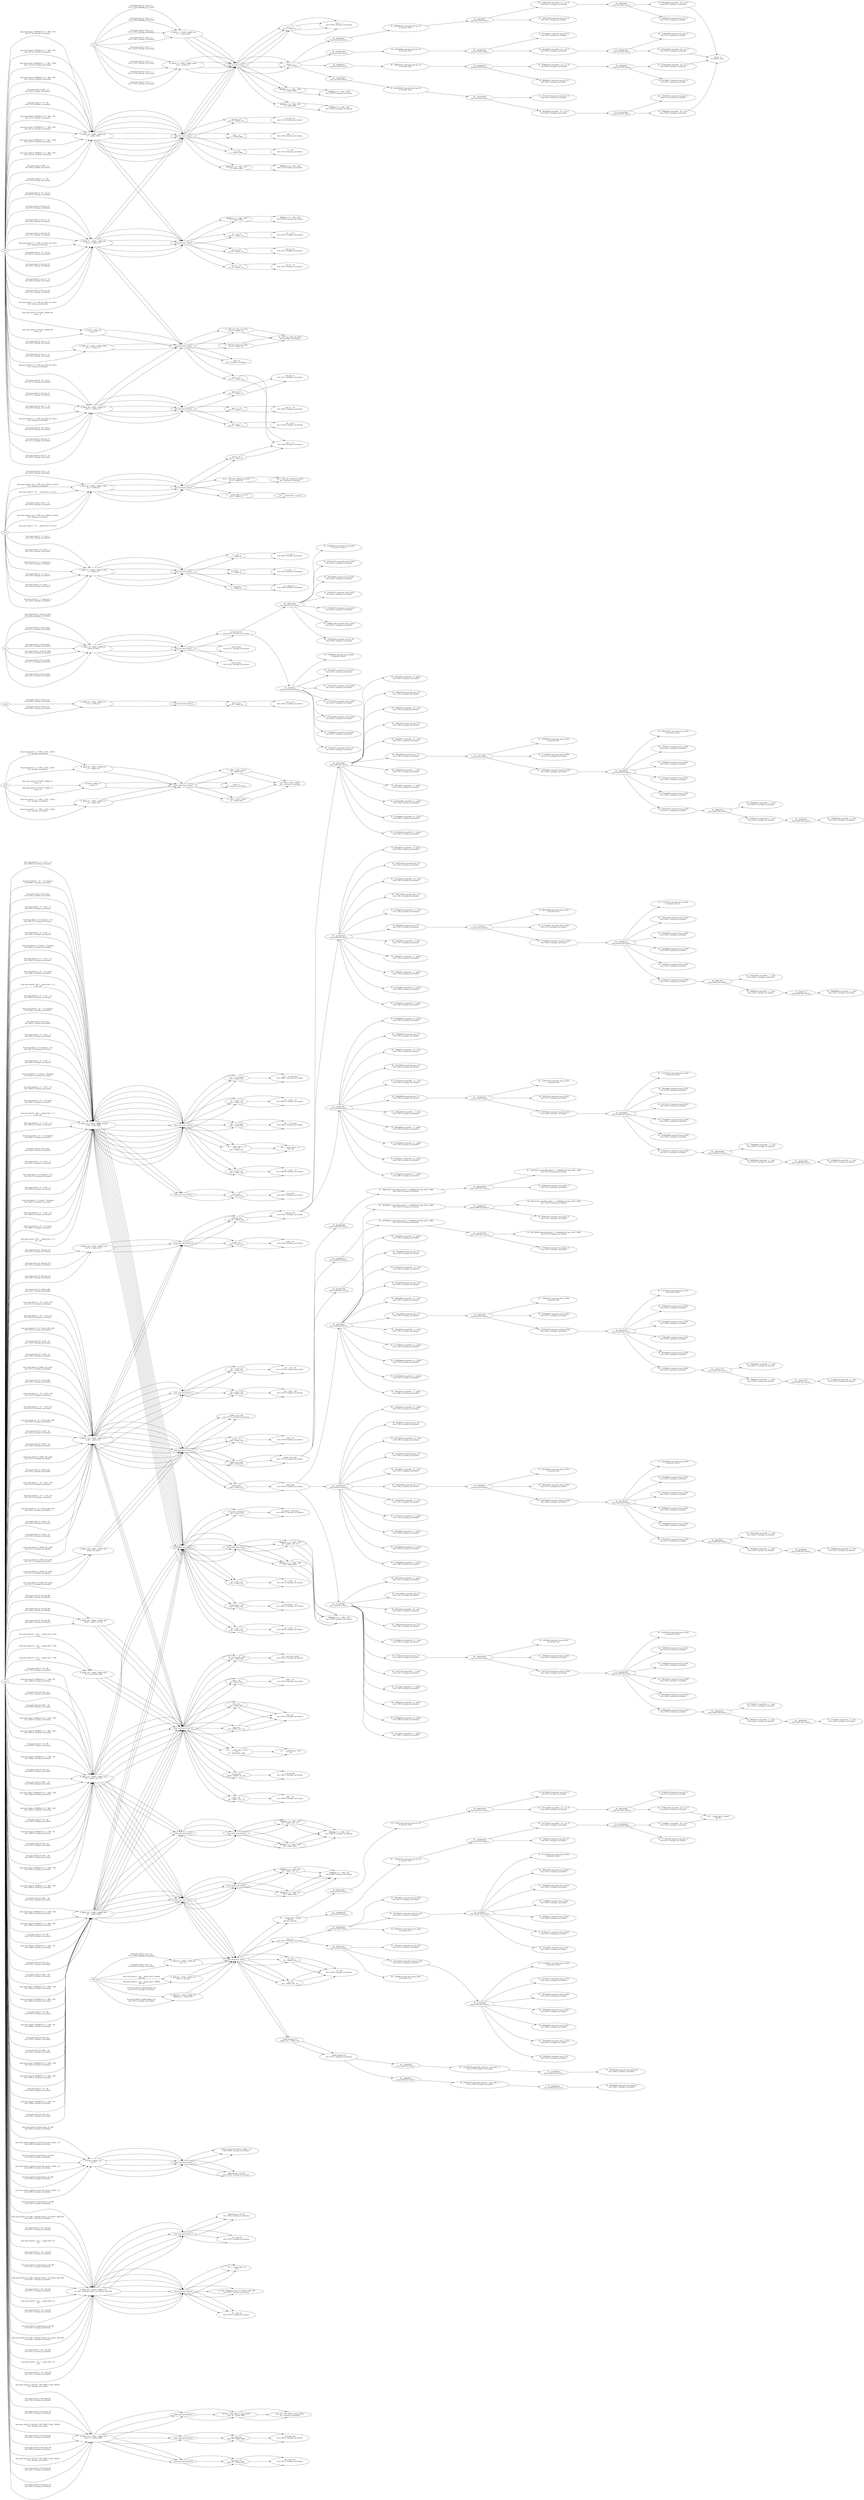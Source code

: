 digraph {rankdir = LR; rank=same; nodesep=1.0; 


" main
"->


" # .MEM_123 = VDEF <.MEM_122(D)>
a_56 = malloc (32)

"

[label=" form basic block 6: _17 = a_56 + _16
test.c:466:23: warning: use location

" ]

" # .MEM_123 = VDEF <.MEM_122(D)>
a_56 = malloc (32)

"->

" from main basic block 6"


->" _17 = a_56 + _16
a_56 = malloc (32)
"

->" _17 = a_56 + _16
test.c:466:23: warning: use location

"

" main
"->


" # .MEM_123 = VDEF <.MEM_122(D)>
a_56 = malloc (32)

"

[label=" form basic block 6: _18 = _17->name
test.c:466:3: warning: use location

" ]

" # .MEM_123 = VDEF <.MEM_122(D)>
a_56 = malloc (32)

"->

" from main basic block 6"


->" _18 = _17->name
a_56 = malloc (32)
"

->" _18 = _17->name
test.c:466:3: warning: use location

"

" main
"->


" # .MEM_123 = VDEF <.MEM_122(D)>
a_56 = malloc (32)

"

[label=" form basic block 6: _98 = __printf_chk (1, s, d
, _18, _14)
" ]

" # .MEM_123 = VDEF <.MEM_122(D)>
a_56 = malloc (32)

"->

" from main basic block 6"


->" _98 = __printf_chk (1, s, d
, _18, _14)
a_56 = malloc (32)
"

->" _98 = __printf_chk (1, s, d
, _18, _14)
"


" main
"->


" # .MEM_123 = VDEF <.MEM_122(D)>
a_56 = malloc (32)

"

[label=" form basic block 6: _13 = a_56 + _12
test.c:466:34: warning: use location

" ]

" # .MEM_123 = VDEF <.MEM_122(D)>
a_56 = malloc (32)

"->

" from main basic block 6"


->" _13 = a_56 + _12
a_56 = malloc (32)
"

->" _13 = a_56 + _12
test.c:466:34: warning: use location

"

" main
"->


" # .MEM_123 = VDEF <.MEM_122(D)>
a_56 = malloc (32)

"

[label=" form basic block 6: _14 = _13->nummer
test.c:466:3: warning: use location

" ]

" # .MEM_123 = VDEF <.MEM_122(D)>
a_56 = malloc (32)

"->

" from main basic block 6"


->" _14 = _13->nummer
a_56 = malloc (32)
"

->" _14 = _13->nummer
test.c:466:3: warning: use location

"

" main
"->


" # .MEM_123 = VDEF <.MEM_122(D)>
a_56 = malloc (32)

"

[label=" form basic block 5: free (a_56)
test.c:463:2: warning: use location

" ]

" # .MEM_123 = VDEF <.MEM_122(D)>
a_56 = malloc (32)

"->

" from main basic block 5"


->" free (a_56)
a_56 = malloc (32)
"

->" free (a_56)
test.c:463:2: warning: use location

"


" main
"->


" # .MEM_123 = VDEF <.MEM_122(D)>
a_56 = malloc (32)

"

[label=" form basic block 3: _9 = a_56 + _8
test.c:461:4: warning: use location

" ]

" # .MEM_123 = VDEF <.MEM_122(D)>
a_56 = malloc (32)

"->

" from main basic block 3"


->" _9 = a_56 + _8
a_56 = malloc (32)
"

->" _9 = a_56 + _8
test.c:461:4: warning: use location

"

" main
"->


" # .MEM_123 = VDEF <.MEM_122(D)>
a_56 = malloc (32)

"

[label=" form basic block 3: _9->nummer = 123
test.c:461:15: warning: use location

" ]

" # .MEM_123 = VDEF <.MEM_122(D)>
a_56 = malloc (32)

"->

" from main basic block 3"


->" _9->nummer = 123
a_56 = malloc (32)
"

->" _9->nummer = 123
test.c:461:15: warning: use location

"

" main
"->


" # .MEM_123 = VDEF <.MEM_122(D)>
a_56 = malloc (32)

"

[label=" form basic block 3: _6 = a_56 + _5
test.c:460:4: warning: use location

" ]

" # .MEM_123 = VDEF <.MEM_122(D)>
a_56 = malloc (32)

"->

" from main basic block 3"


->" _6 = a_56 + _5
a_56 = malloc (32)
"

->" _6 = a_56 + _5
test.c:460:4: warning: use location

"

" main
"->


" # .MEM_123 = VDEF <.MEM_122(D)>
a_56 = malloc (32)

"

[label=" form basic block 3: _6->name = Testname
test.c:460:13: warning: use location

" ]

" # .MEM_123 = VDEF <.MEM_122(D)>
a_56 = malloc (32)

"->

" from main basic block 3"


->" _6->name = Testname
a_56 = malloc (32)
"

->" _6->name = Testname
test.c:460:13: warning: use location

"








" main
"->


" # VUSE <.MEM_131>
_22 = t

"

[label=" form basic block 8: pthread_create (&t, &attr2, child2, _21)
test.c:498:2: warning: use location

" ]

" # VUSE <.MEM_131>
_22 = t

"->

" from main basic block 8"

->" pthread_create (&t, &attr2, child2, _21)
test.c:498:2: warning: use location

"


" main
"->


" # VUSE <.MEM_131>
_22 = t

"

[label=" form basic block 8: pthread_join (_22, 0B)
test.c:500:2: warning: use location
" ]

" # VUSE <.MEM_131>
_22 = t

"->

" from main basic block 8"

->" pthread_join (_22, 0B)
test.c:500:2: warning: use location
"








" main
"->


" # .MEM_162 = VDEF <.MEM_117>
err_106 = pthread_create (_23, &attr2, child, 0B)

"

[label=" form basic block 9: _24 = t2[i_44]
test.c:507:3: warning: use location

" ]

" # .MEM_162 = VDEF <.MEM_117>
err_106 = pthread_create (_23, &attr2, child, 0B)

"->

" from main basic block 9"

->" _24 = t2[i_44]
test.c:507:3: warning: use location

"

" main
"->


" # .MEM_162 = VDEF <.MEM_117>
err_106 = pthread_create (_23, &attr2, child, 0B)

"

[label=" form basic block 9: _112 = __printf_chk (1, ld
, _24)
" ]

" # .MEM_162 = VDEF <.MEM_117>
err_106 = pthread_create (_23, &attr2, child, 0B)

"->

" from main basic block 9"

->" _112 = __printf_chk (1, ld
, _24)
"


" main
"->


" # .MEM_162 = VDEF <.MEM_117>
err_106 = pthread_create (_23, &attr2, child, 0B)

"

[label=" form basic block 15: _30 = t2[i_45]
test.c:532:3: warning: use location

" ]

" # .MEM_162 = VDEF <.MEM_117>
err_106 = pthread_create (_23, &attr2, child, 0B)

"->

" from main basic block 15"

->" _30 = t2[i_45]
test.c:532:3: warning: use location

"

" main
"->


" # .MEM_162 = VDEF <.MEM_117>
err_106 = pthread_create (_23, &attr2, child, 0B)

"

[label=" form basic block 15: pthread_join (_30, 0B)
test.c:532:3: warning: use location

" ]

" # .MEM_162 = VDEF <.MEM_117>
err_106 = pthread_create (_23, &attr2, child, 0B)

"->

" from main basic block 15"

->" pthread_join (_30, 0B)
test.c:532:3: warning: use location

"


" main
"->


" # .MEM_162 = VDEF <.MEM_117>
err_106 = pthread_create (_23, &attr2, child, 0B)

"

[label=" form basic block 9: err_106 = pthread_create (_23, &attr2, child, 0B)
test.c:505:7: warning: use location
" ]

" # .MEM_162 = VDEF <.MEM_117>
err_106 = pthread_create (_23, &attr2, child, 0B)

"->

" from main basic block 9"

->" err_106 = pthread_create (_23, &attr2, child, 0B)
test.c:505:7: warning: use location
"








" main
"->


" # .MEM_133 = VDEF <.MEM_117>
q_68 = malloc (10)

"

[label=" form basic block 23: _33 = foo5 (q_68, q_68)
test.c:552:2: warning: use location

" ]

" # .MEM_133 = VDEF <.MEM_117>
q_68 = malloc (10)

"->

" from main basic block 23"


->" _33 = foo5 (q_68, q_68)
q_68 = malloc (10)
"

->" _33 = foo5 (q_68, q_68)
test.c:552:2: warning: use location

"


" main
"->


" # .MEM_133 = VDEF <.MEM_117>
q_68 = malloc (10)

"

[label=" form basic block 14: *q_68 = 20
test.c:524:8: warning: use location

" ]

" # .MEM_133 = VDEF <.MEM_117>
q_68 = malloc (10)

"->

" from main basic block 14"


->" *q_68 = 20
q_68 = malloc (10)
"

->" *q_68 = 20
test.c:524:8: warning: use location

"

" main
"->


" # .MEM_133 = VDEF <.MEM_117>
q_68 = malloc (10)

"

[label=" form basic block 12: *q_68 = 10
test.c:520:8: warning: use location

" ]

" # .MEM_133 = VDEF <.MEM_117>
q_68 = malloc (10)

"->

" from main basic block 12"


->" *q_68 = 10
q_68 = malloc (10)
"

->" *q_68 = 10
test.c:520:8: warning: use location

"

" main
"->


" # .MEM_133 = VDEF <.MEM_117>
q_68 = malloc (10)

"

[label=" form basic block 12: child6 (_29, q_68)
test.c:517:3: warning: use location

" ]

" # .MEM_133 = VDEF <.MEM_117>
q_68 = malloc (10)

"->

" from main basic block 12"


->" child6 (_29, q_68)
q_68 = malloc (10)
"

->" child6 (_29, q_68)
test.c:517:3: warning: use location

"


->"ID : 1323437748
from child6 basic block 3"->


" ID : 1416958921 stmt(LHS) :pData_9 = &MEM[(void *)test_5(D) + 84B]
test.c:326:9: warning: use location

"


->"ID : 1323437748
from child6 basic block 4"->


" ID : 950720098 stmt(LHS) :pData_7 = &MEM[(void *)test_5(D) + 84B]
test.c:331:9: warning: use location

"


"ID : 1323437748
from child6 basic block 4"->

" ID : 177810529 stmt(call) :free (pData_7)
test.c:333:3: warning: use location

"


" main
"->


" # .MEM_133 = VDEF <.MEM_117>
q_68 = malloc (10)

"

[label=" form basic block 12: child (q_68)
test.c:516:3: warning: use location

" ]

" # .MEM_133 = VDEF <.MEM_117>
q_68 = malloc (10)

"->

" from main basic block 12"


->" child (q_68)
q_68 = malloc (10)
"

->" child (q_68)
test.c:516:3: warning: use location

"


->"ID : 1711870465
from child basic block 2"->


" ID : 123271793 stmt(LHS) :_1 = data
test.c:176:7: warning: use location

"


"ID : 1711870465
from child basic block 2"->


" ID : 81712483 stmt(LHS) :_2 = pData
test.c:178:9: warning: use location

"


"ID : 1711870465
from child basic block 2"->


" ID : 744081328 stmt(LHS) :_4 = pData
test.c:178:9: warning: use location

"


"ID : 1711870465
from child basic block 2"->


" ID : 1974880205 stmt(LHS) :_6 = pData
test.c:185:9: warning: use location

"


"ID : 1711870465
from child basic block 2"->


" ID : 181221612 stmt(LHS) :_7 = pData
test.c:188:3: warning: use location

"


"ID : 1711870465
from child basic block 2"->


" ID : 430733368 stmt(LHS) :_9 = pData
test.c:193:2: warning: use location

"


"ID : 1711870465
from child basic block 2"->

" ID : 2141378891 stmt(call) :free (_9)
test.c:193:2: warning: use location

"


"ID : 1711870465
from child basic block 2"->


" ID : 48517036 stmt(LHS) :_10 = data
test.c:194:2: warning: use location

"


"ID : 1711870465
from child basic block 2"->

" ID : 1268227930 stmt(call) :free (_10)
test.c:194:2: warning: use location

"


"ID : 1711870465
from child basic block 2"->


" ID : 1619685110 stmt(LHS) :_11 = data
test.c:195:2: warning: use location

"


"ID : 1711870465
from child basic block 2"->

" ID : 472792243 stmt(call) :boo (_11)
test.c:195:2: warning: use location

"


->"ID : 1504319395
from boo basic block 2"->

" ID : 10203622 stmt(call) :free (b_2(D))
In function ‘boo’:

"

"ID : 1504319395
from boo basic block 2"->

" ID : 1394034016 stmt(call) :free (b_2(D))
test.c:417:2: warning: use location

"

"ID : 1504319395
from boo basic block 2"->

" ID : 1101753118 stmt(call) :test22 (b_2(D))
test.c:418:2: warning: use location

"


->"ID : 1649846785
from test22 basic block 2"->

" ID : 1420551033 stmt(call) :free (k_2(D))
In function ‘test22’:

"

"ID : 1649846785
from test22 basic block 2"->

" ID : 718037560 stmt(call) :free (k_2(D))
test.c:433:2: warning: use location

"

"ID : 1649846785
from test22 basic block 2"->

" ID : 191882599 stmt(call) :free (k_2(D))
test.c:434:2: warning: use location

"

"ID : 1649846785
from test22 basic block 2"->

" ID : 1585728193 stmt(call) :free (k_2(D))
test.c:435:2: warning: use location

"

"ID : 1649846785
from test22 basic block 2"->

" ID : 2007660403 stmt(call) :free (k_2(D))
test.c:436:2: warning: use location

"

"ID : 1649846785
from test22 basic block 2"->

" ID : 1083844000 stmt(call) :free (k_2(D))
test.c:437:2: warning: use location

"


->"ID : 1004265227
from child4 basic block 3"->


" ID : 674305370 stmt(LHS) :_1 = data
test.c:220:11: warning: use location

"


"ID : 1004265227
from child4 basic block 3"->


" ID : 949767547 stmt(LHS) :_3 = data
test.c:220:3: warning: use location

"


->"ID : 1004265227
from child4 basic block 4"->


" ID : 273740501 stmt(LHS) :_5 = data
test.c:223:3: warning: use location

"


" main
"->


" # .MEM_133 = VDEF <.MEM_117>
q_68 = malloc (10)

"

[label=" form basic block 11: _25 = q_68 != 0B
test.c:513:9: warning: use location

" ]

" # .MEM_133 = VDEF <.MEM_117>
q_68 = malloc (10)

"->

" from main basic block 11"


->" _25 = q_68 != 0B
q_68 = malloc (10)
"

->" _25 = q_68 != 0B
test.c:513:9: warning: use location

"

" main
"->


" # .MEM_133 = VDEF <.MEM_117>
q_68 = malloc (10)

"

[label=" form basic block 11: _27 = _25 & _26
test.c:513:18: warning: use location

" ]

" # .MEM_133 = VDEF <.MEM_117>
q_68 = malloc (10)

"->

" from main basic block 11"


->" _27 = _25 & _26
q_68 = malloc (10)
"

->" _27 = _25 & _26
test.c:513:18: warning: use location

"








" main
"->


" # .MEM_134 = VDEF <.MEM_133>
q2_70 = malloc (20)

"

[label=" form basic block 14: child (q2_70)
test.c:525:3: warning: use location

" ]

" # .MEM_134 = VDEF <.MEM_133>
q2_70 = malloc (20)

"->

" from main basic block 14"


->" child (q2_70)
q2_70 = malloc (20)
"

->" child (q2_70)
test.c:525:3: warning: use location

"


->"ID : 1748297261
from child basic block 2"->


" ID : 1209290559 stmt(LHS) :_1 = data
test.c:176:7: warning: use location

"


"ID : 1748297261
from child basic block 2"->


" ID : 582208646 stmt(LHS) :_2 = pData
test.c:178:9: warning: use location

"


"ID : 1748297261
from child basic block 2"->


" ID : 1575693818 stmt(LHS) :_4 = pData
test.c:178:9: warning: use location

"


"ID : 1748297261
from child basic block 2"->


" ID : 1390512171 stmt(LHS) :_6 = pData
test.c:185:9: warning: use location

"


"ID : 1748297261
from child basic block 2"->


" ID : 1012942015 stmt(LHS) :_7 = pData
test.c:188:3: warning: use location

"


"ID : 1748297261
from child basic block 2"->


" ID : 1569589062 stmt(LHS) :_9 = pData
test.c:193:2: warning: use location

"


"ID : 1748297261
from child basic block 2"->

" ID : 1439029207 stmt(call) :free (_9)
test.c:193:2: warning: use location

"


"ID : 1748297261
from child basic block 2"->


" ID : 133686297 stmt(LHS) :_10 = data
test.c:194:2: warning: use location

"


"ID : 1748297261
from child basic block 2"->

" ID : 1041790524 stmt(call) :free (_10)
test.c:194:2: warning: use location

"


"ID : 1748297261
from child basic block 2"->


" ID : 1911821450 stmt(LHS) :_11 = data
test.c:195:2: warning: use location

"


"ID : 1748297261
from child basic block 2"->

" ID : 1638005692 stmt(call) :boo (_11)
test.c:195:2: warning: use location

"


->"ID : 1051994146
from boo basic block 2"->

" ID : 1158371818 stmt(call) :free (b_2(D))
In function ‘boo’:

"

"ID : 1051994146
from boo basic block 2"->

" ID : 592275162 stmt(call) :free (b_2(D))
test.c:417:2: warning: use location

"

"ID : 1051994146
from boo basic block 2"->

" ID : 554357284 stmt(call) :test22 (b_2(D))
test.c:418:2: warning: use location

"


->"ID : 431439203
from test22 basic block 2"->

" ID : 1310312722 stmt(call) :free (k_2(D))
In function ‘test22’:

"

"ID : 431439203
from test22 basic block 2"->

" ID : 746239883 stmt(call) :free (k_2(D))
test.c:433:2: warning: use location

"

"ID : 431439203
from test22 basic block 2"->

" ID : 2017167397 stmt(call) :free (k_2(D))
test.c:434:2: warning: use location

"

"ID : 431439203
from test22 basic block 2"->

" ID : 1170489477 stmt(call) :free (k_2(D))
test.c:435:2: warning: use location

"

"ID : 431439203
from test22 basic block 2"->

" ID : 1830083884 stmt(call) :free (k_2(D))
test.c:436:2: warning: use location

"

"ID : 431439203
from test22 basic block 2"->

" ID : 1188151227 stmt(call) :free (k_2(D))
test.c:437:2: warning: use location

"


->"ID : 1862456598
from child4 basic block 3"->


" ID : 1746586823 stmt(LHS) :_1 = data
test.c:220:11: warning: use location

"


"ID : 1862456598
from child4 basic block 3"->


" ID : 960605964 stmt(LHS) :_3 = data
test.c:220:3: warning: use location

"


->"ID : 1862456598
from child4 basic block 4"->


" ID : 1339998418 stmt(LHS) :_5 = data
test.c:223:3: warning: use location

"








" main
"->


" # .MEM_141 = VDEF <.MEM_121>
data_79 = malloc (400)

"

[label=" form basic block 21: data_46 = PHI <0B(17), data_79(20)>
lto1: warning: use location
" ]

" # .MEM_141 = VDEF <.MEM_121>
data_79 = malloc (400)

"->

" from main basic block 21"


->" data_46 = PHI <0B(17), data_79(20)>
data_79 = malloc (400)
"

->" data_46 = PHI <0B(17), data_79(20)>
lto1: warning: use location
"


" main
"->


" # .MEM_141 = VDEF <.MEM_121>
data_79 = malloc (400)

"

[label=" form basic block 22: free (data_46)
test.c:550:3: warning: use location

" ]

" # .MEM_141 = VDEF <.MEM_121>
data_79 = malloc (400)

"->

" from main basic block 22"


->" free (data_46)
data_79 = malloc (400)
"

->" free (data_46)
test.c:550:3: warning: use location

"


" main
"->


" # .MEM_141 = VDEF <.MEM_121>
data_79 = malloc (400)

"

[label=" form basic block 20: free (data_79)
test.c:545:3: warning: use location

" ]

" # .MEM_141 = VDEF <.MEM_121>
data_79 = malloc (400)

"->

" from main basic block 20"


->" free (data_79)
data_79 = malloc (400)
"

->" free (data_79)
test.c:545:3: warning: use location

"











" main
"->


" # .MEM_151 = VDEF <.MEM_150>
_36 = malloc (201)

"

[label=" form basic block 23: p98 = _36
test.c:561:6: warning: use location

" ]

" # .MEM_151 = VDEF <.MEM_150>
_36 = malloc (201)

"->

" from main basic block 23"


->" p98 = _36
_36 = malloc (201)
"

->" p98 = _36
test.c:561:6: warning: use location

"

" main
"->


" # .MEM_151 = VDEF <.MEM_150>
_36 = malloc (201)

"

[label=" form basic block 3: MEM[(int *)_2 + 12B] = 300
test.c:362:9: warning: use location

" ]

" # .MEM_151 = VDEF <.MEM_150>
_36 = malloc (201)

"->

" from main basic block 3"


->" from child7 basic block 3"

->" MEM[(int *)_2 + 12B] = 300
_36 = malloc (201)
"

->" MEM[(int *)_2 + 12B] = 300
test.c:362:9: warning: use location

"

" main
"->


" # .MEM_151 = VDEF <.MEM_150>
_36 = malloc (201)

"

[label=" form basic block 4: MEM[(int *)_3 + 8B] = 300
test.c:368:10: warning: use location

" ]

" # .MEM_151 = VDEF <.MEM_150>
_36 = malloc (201)

"->

" from main basic block 4"


->" from child7 basic block 4"

->" MEM[(int *)_3 + 8B] = 300
_36 = malloc (201)
"

->" MEM[(int *)_3 + 8B] = 300
test.c:368:10: warning: use location

"

" main
"->


" # .MEM_151 = VDEF <.MEM_150>
_36 = malloc (201)

"

[label=" form basic block 2: *_8 = 98
test.c:192:9: warning: use location

" ]

" # .MEM_151 = VDEF <.MEM_150>
_36 = malloc (201)

"->

" from main basic block 2"


->" from child basic block 2"

->" *_8 = 98
_36 = malloc (201)
"

->" *_8 = 98
test.c:192:9: warning: use location

"

" main
"->


" # .MEM_151 = VDEF <.MEM_150>
_36 = malloc (201)

"

[label=" form basic block 2: MEM[(int *)_1 + 4B] = 99
test.c:388:8: warning: use location

" ]

" # .MEM_151 = VDEF <.MEM_150>
_36 = malloc (201)

"->

" from main basic block 2"


->" from child2 basic block 2"

->" MEM[(int *)_1 + 4B] = 99
_36 = malloc (201)
"

->" MEM[(int *)_1 + 4B] = 99
test.c:388:8: warning: use location

"

" main
"->


" # .MEM_151 = VDEF <.MEM_150>
_36 = malloc (201)

"

[label=" form basic block 23: free (_41)
test.c:563:2: warning: use location

" ]

" # .MEM_151 = VDEF <.MEM_150>
_36 = malloc (201)

"->

" from main basic block 23"


->" free (_41)
_36 = malloc (201)
"

->" free (_41)
test.c:563:2: warning: use location

"








" main
"->


" # .MEM_139 = VDEF <.MEM_138>
child6 (_29, q_68)

"

[label=" form basic block 12: child6 (_29, q_68)
test.c:517:3: warning: use location
" ]

" # .MEM_139 = VDEF <.MEM_138>
child6 (_29, q_68)

"->

" from main basic block 12"

->" child6 (_29, q_68)
test.c:517:3: warning: use location
"








" main
"->


" # .MEM_145 = VDEF <.MEM_120>
_33 = foo5 (q_68, q_68)

"

[label=" form basic block 23: _114 = __printf_chk (1, 123d
, _33)
" ]

" # .MEM_145 = VDEF <.MEM_120>
_33 = foo5 (q_68, q_68)

"->

" from main basic block 23"


->" _114 = __printf_chk (1, 123d
, _33)
_33 = foo5 (q_68, q_68)
"


->" _114 = __printf_chk (1, 123d
, _33)
"











" main
"->


" # .MEM_149 = VDEF <.MEM_148>
p4_89 = child7 (_35, 1B)

"

[label=" form basic block 23: free (p4_89)
test.c:560:2: warning: use location

" ]

" # .MEM_149 = VDEF <.MEM_148>
p4_89 = child7 (_35, 1B)

"->

" from main basic block 23"


->" free (p4_89)
p4_89 = child7 (_35, 1B)
"


->" free (p4_89)
test.c:560:2: warning: use location

"








" main
"->


" # .MEM_153 = VDEF <.MEM_152>
_40 = child7 (_39, _37)

"

[label=" form basic block 23: p98 = _40
test.c:562:6: warning: use location

" ]

" # .MEM_153 = VDEF <.MEM_152>
_40 = child7 (_39, _37)

"->

" from main basic block 23"


->" p98 = _40
_40 = child7 (_39, _37)
"


->" p98 = _40
test.c:562:6: warning: use location

"

" main
"->


" # .MEM_153 = VDEF <.MEM_152>
_40 = child7 (_39, _37)

"

[label=" form basic block 3: MEM[(int *)_2 + 12B] = 300
test.c:362:9: warning: use location

" ]

" # .MEM_153 = VDEF <.MEM_152>
_40 = child7 (_39, _37)

"->

" from main basic block 3"


->" from child7 basic block 3"

->" MEM[(int *)_2 + 12B] = 300
_40 = child7 (_39, _37)
"


->" MEM[(int *)_2 + 12B] = 300
test.c:362:9: warning: use location

"

" main
"->


" # .MEM_153 = VDEF <.MEM_152>
_40 = child7 (_39, _37)

"

[label=" form basic block 4: MEM[(int *)_3 + 8B] = 300
test.c:368:10: warning: use location

" ]

" # .MEM_153 = VDEF <.MEM_152>
_40 = child7 (_39, _37)

"->

" from main basic block 4"


->" from child7 basic block 4"

->" MEM[(int *)_3 + 8B] = 300
_40 = child7 (_39, _37)
"


->" MEM[(int *)_3 + 8B] = 300
test.c:368:10: warning: use location

"

" main
"->


" # .MEM_153 = VDEF <.MEM_152>
_40 = child7 (_39, _37)

"

[label=" form basic block 2: *_8 = 98
test.c:192:9: warning: use location

" ]

" # .MEM_153 = VDEF <.MEM_152>
_40 = child7 (_39, _37)

"->

" from main basic block 2"


->" from child basic block 2"

->" *_8 = 98
_40 = child7 (_39, _37)
"


->" *_8 = 98
test.c:192:9: warning: use location

"

" main
"->


" # .MEM_153 = VDEF <.MEM_152>
_40 = child7 (_39, _37)

"

[label=" form basic block 2: MEM[(int *)_1 + 4B] = 99
test.c:388:8: warning: use location

" ]

" # .MEM_153 = VDEF <.MEM_152>
_40 = child7 (_39, _37)

"->

" from main basic block 2"


->" from child2 basic block 2"

->" MEM[(int *)_1 + 4B] = 99
_40 = child7 (_39, _37)
"


->" MEM[(int *)_1 + 4B] = 99
test.c:388:8: warning: use location

"

" main
"->


" # .MEM_153 = VDEF <.MEM_152>
_40 = child7 (_39, _37)

"

[label=" form basic block 23: free (_41)
test.c:563:2: warning: use location

" ]

" # .MEM_153 = VDEF <.MEM_152>
_40 = child7 (_39, _37)

"->

" from main basic block 23"


->" free (_41)
_40 = child7 (_39, _37)
"


->" free (_41)
test.c:563:2: warning: use location

"








" child7
"->


" # .MEM_24 = VDEF <.MEM_23>
_15 = malloc (10)

"

[label=" form basic block 5: _4 = PHI <_15(3), _12(4)>
lto1: warning: use location
" ]

" # .MEM_24 = VDEF <.MEM_23>
_15 = malloc (10)

"->

" from child7 basic block 5"


->" _4 = PHI <_15(3), _12(4)>
_15 = malloc (10)
"

->" _4 = PHI <_15(3), _12(4)>
lto1: warning: use location
"


" child7
"->


" # VUSE <.MEM_17>
return _4

"

[label=" form basic block 5: # VUSE <.MEM_17>
return _4

" ]

" # VUSE <.MEM_17>
return _4

"->

" from child7 basic block 5"

->" return _4
lto1: warning: use location
"








" child7
"->


" # .MEM_22 = VDEF <.MEM_21>
_12 = malloc (30)

"

[label=" form basic block 5: _4 = PHI <_15(3), _12(4)>
lto1: warning: use location
" ]

" # .MEM_22 = VDEF <.MEM_21>
_12 = malloc (30)

"->

" from child7 basic block 5"


->" _4 = PHI <_15(3), _12(4)>
_12 = malloc (30)
"

->" _4 = PHI <_15(3), _12(4)>
lto1: warning: use location
"








" main
"->


" # .MEM_123 = VDEF <.MEM_122(D)>
a_56 = malloc (32)

"

[label=" form basic block 6: _17 = a_56 + _16
test.c:466:23: warning: use location

" ]

" # .MEM_123 = VDEF <.MEM_122(D)>
a_56 = malloc (32)

"->

" from main basic block 6"


->" _17 = a_56 + _16
a_56 = malloc (32)
"

->" _17 = a_56 + _16
test.c:466:23: warning: use location

"

" main
"->


" # .MEM_123 = VDEF <.MEM_122(D)>
a_56 = malloc (32)

"

[label=" form basic block 6: _18 = _17->name
test.c:466:3: warning: use location

" ]

" # .MEM_123 = VDEF <.MEM_122(D)>
a_56 = malloc (32)

"->

" from main basic block 6"


->" _18 = _17->name
a_56 = malloc (32)
"

->" _18 = _17->name
test.c:466:3: warning: use location

"

" main
"->


" # .MEM_123 = VDEF <.MEM_122(D)>
a_56 = malloc (32)

"

[label=" form basic block 6: _98 = __printf_chk (1, s, d
, _18, _14)
" ]

" # .MEM_123 = VDEF <.MEM_122(D)>
a_56 = malloc (32)

"->

" from main basic block 6"


->" _98 = __printf_chk (1, s, d
, _18, _14)
a_56 = malloc (32)
"

->" _98 = __printf_chk (1, s, d
, _18, _14)
"


" main
"->


" # .MEM_123 = VDEF <.MEM_122(D)>
a_56 = malloc (32)

"

[label=" form basic block 6: _13 = a_56 + _12
test.c:466:34: warning: use location

" ]

" # .MEM_123 = VDEF <.MEM_122(D)>
a_56 = malloc (32)

"->

" from main basic block 6"


->" _13 = a_56 + _12
a_56 = malloc (32)
"

->" _13 = a_56 + _12
test.c:466:34: warning: use location

"

" main
"->


" # .MEM_123 = VDEF <.MEM_122(D)>
a_56 = malloc (32)

"

[label=" form basic block 6: _14 = _13->nummer
test.c:466:3: warning: use location

" ]

" # .MEM_123 = VDEF <.MEM_122(D)>
a_56 = malloc (32)

"->

" from main basic block 6"


->" _14 = _13->nummer
a_56 = malloc (32)
"

->" _14 = _13->nummer
test.c:466:3: warning: use location

"

" main
"->


" # .MEM_123 = VDEF <.MEM_122(D)>
a_56 = malloc (32)

"

[label=" form basic block 5: free (a_56)
test.c:463:2: warning: use location

" ]

" # .MEM_123 = VDEF <.MEM_122(D)>
a_56 = malloc (32)

"->

" from main basic block 5"


->" free (a_56)
a_56 = malloc (32)
"

->" free (a_56)
test.c:463:2: warning: use location

"


" main
"->


" # .MEM_123 = VDEF <.MEM_122(D)>
a_56 = malloc (32)

"

[label=" form basic block 3: _9 = a_56 + _8
test.c:461:4: warning: use location

" ]

" # .MEM_123 = VDEF <.MEM_122(D)>
a_56 = malloc (32)

"->

" from main basic block 3"


->" _9 = a_56 + _8
a_56 = malloc (32)
"

->" _9 = a_56 + _8
test.c:461:4: warning: use location

"

" main
"->


" # .MEM_123 = VDEF <.MEM_122(D)>
a_56 = malloc (32)

"

[label=" form basic block 3: _9->nummer = 123
test.c:461:15: warning: use location

" ]

" # .MEM_123 = VDEF <.MEM_122(D)>
a_56 = malloc (32)

"->

" from main basic block 3"


->" _9->nummer = 123
a_56 = malloc (32)
"

->" _9->nummer = 123
test.c:461:15: warning: use location

"

" main
"->


" # .MEM_123 = VDEF <.MEM_122(D)>
a_56 = malloc (32)

"

[label=" form basic block 3: _6 = a_56 + _5
test.c:460:4: warning: use location

" ]

" # .MEM_123 = VDEF <.MEM_122(D)>
a_56 = malloc (32)

"->

" from main basic block 3"


->" _6 = a_56 + _5
a_56 = malloc (32)
"

->" _6 = a_56 + _5
test.c:460:4: warning: use location

"

" main
"->


" # .MEM_123 = VDEF <.MEM_122(D)>
a_56 = malloc (32)

"

[label=" form basic block 3: _6->name = Testname
test.c:460:13: warning: use location

" ]

" # .MEM_123 = VDEF <.MEM_122(D)>
a_56 = malloc (32)

"->

" from main basic block 3"


->" _6->name = Testname
a_56 = malloc (32)
"

->" _6->name = Testname
test.c:460:13: warning: use location

"








" main
"->


" # VUSE <.MEM_131>
_22 = t

"

[label=" form basic block 8: pthread_create (&t, &attr2, child2, _21)
test.c:498:2: warning: use location

" ]

" # VUSE <.MEM_131>
_22 = t

"->

" from main basic block 8"

->" pthread_create (&t, &attr2, child2, _21)
test.c:498:2: warning: use location

"


" main
"->


" # VUSE <.MEM_131>
_22 = t

"

[label=" form basic block 8: pthread_join (_22, 0B)
test.c:500:2: warning: use location
" ]

" # VUSE <.MEM_131>
_22 = t

"->

" from main basic block 8"

->" pthread_join (_22, 0B)
test.c:500:2: warning: use location
"








" main
"->


" # .MEM_162 = VDEF <.MEM_117>
err_106 = pthread_create (_23, &attr2, child, 0B)

"

[label=" form basic block 9: _24 = t2[i_44]
test.c:507:3: warning: use location

" ]

" # .MEM_162 = VDEF <.MEM_117>
err_106 = pthread_create (_23, &attr2, child, 0B)

"->

" from main basic block 9"

->" _24 = t2[i_44]
test.c:507:3: warning: use location

"

" main
"->


" # .MEM_162 = VDEF <.MEM_117>
err_106 = pthread_create (_23, &attr2, child, 0B)

"

[label=" form basic block 9: _112 = __printf_chk (1, ld
, _24)
" ]

" # .MEM_162 = VDEF <.MEM_117>
err_106 = pthread_create (_23, &attr2, child, 0B)

"->

" from main basic block 9"

->" _112 = __printf_chk (1, ld
, _24)
"


" main
"->


" # .MEM_162 = VDEF <.MEM_117>
err_106 = pthread_create (_23, &attr2, child, 0B)

"

[label=" form basic block 15: _30 = t2[i_45]
test.c:532:3: warning: use location

" ]

" # .MEM_162 = VDEF <.MEM_117>
err_106 = pthread_create (_23, &attr2, child, 0B)

"->

" from main basic block 15"

->" _30 = t2[i_45]
test.c:532:3: warning: use location

"

" main
"->


" # .MEM_162 = VDEF <.MEM_117>
err_106 = pthread_create (_23, &attr2, child, 0B)

"

[label=" form basic block 15: pthread_join (_30, 0B)
test.c:532:3: warning: use location

" ]

" # .MEM_162 = VDEF <.MEM_117>
err_106 = pthread_create (_23, &attr2, child, 0B)

"->

" from main basic block 15"

->" pthread_join (_30, 0B)
test.c:532:3: warning: use location

"


" main
"->


" # .MEM_162 = VDEF <.MEM_117>
err_106 = pthread_create (_23, &attr2, child, 0B)

"

[label=" form basic block 9: err_106 = pthread_create (_23, &attr2, child, 0B)
test.c:505:7: warning: use location
" ]

" # .MEM_162 = VDEF <.MEM_117>
err_106 = pthread_create (_23, &attr2, child, 0B)

"->

" from main basic block 9"

->" err_106 = pthread_create (_23, &attr2, child, 0B)
test.c:505:7: warning: use location
"








" main
"->


" # .MEM_133 = VDEF <.MEM_117>
q_68 = malloc (10)

"

[label=" form basic block 23: _33 = foo5 (q_68, q_68)
test.c:552:2: warning: use location

" ]

" # .MEM_133 = VDEF <.MEM_117>
q_68 = malloc (10)

"->

" from main basic block 23"


->" _33 = foo5 (q_68, q_68)
q_68 = malloc (10)
"

->" _33 = foo5 (q_68, q_68)
test.c:552:2: warning: use location

"


" main
"->


" # .MEM_133 = VDEF <.MEM_117>
q_68 = malloc (10)

"

[label=" form basic block 14: *q_68 = 20
test.c:524:8: warning: use location

" ]

" # .MEM_133 = VDEF <.MEM_117>
q_68 = malloc (10)

"->

" from main basic block 14"


->" *q_68 = 20
q_68 = malloc (10)
"

->" *q_68 = 20
test.c:524:8: warning: use location

"

" main
"->


" # .MEM_133 = VDEF <.MEM_117>
q_68 = malloc (10)

"

[label=" form basic block 12: *q_68 = 10
test.c:520:8: warning: use location

" ]

" # .MEM_133 = VDEF <.MEM_117>
q_68 = malloc (10)

"->

" from main basic block 12"


->" *q_68 = 10
q_68 = malloc (10)
"

->" *q_68 = 10
test.c:520:8: warning: use location

"

" main
"->


" # .MEM_133 = VDEF <.MEM_117>
q_68 = malloc (10)

"

[label=" form basic block 12: child6 (_29, q_68)
test.c:517:3: warning: use location

" ]

" # .MEM_133 = VDEF <.MEM_117>
q_68 = malloc (10)

"->

" from main basic block 12"


->" child6 (_29, q_68)
q_68 = malloc (10)
"

->" child6 (_29, q_68)
test.c:517:3: warning: use location

"


->"ID : 2018092285
from child6 basic block 3"->


" ID : 1884912287 stmt(LHS) :pData_9 = &MEM[(void *)test_5(D) + 84B]
test.c:326:9: warning: use location

"


->"ID : 2018092285
from child6 basic block 4"->


" ID : 1393255513 stmt(LHS) :pData_7 = &MEM[(void *)test_5(D) + 84B]
test.c:331:9: warning: use location

"


"ID : 2018092285
from child6 basic block 4"->

" ID : 462883799 stmt(call) :free (pData_7)
test.c:333:3: warning: use location

"


" main
"->


" # .MEM_133 = VDEF <.MEM_117>
q_68 = malloc (10)

"

[label=" form basic block 12: child (q_68)
test.c:516:3: warning: use location

" ]

" # .MEM_133 = VDEF <.MEM_117>
q_68 = malloc (10)

"->

" from main basic block 12"


->" child (q_68)
q_68 = malloc (10)
"

->" child (q_68)
test.c:516:3: warning: use location

"


->"ID : 291785923
from child basic block 2"->


" ID : 1824694716 stmt(LHS) :_1 = data
test.c:176:7: warning: use location

"


"ID : 291785923
from child basic block 2"->


" ID : 1773196522 stmt(LHS) :_2 = pData
test.c:178:9: warning: use location

"


"ID : 291785923
from child basic block 2"->


" ID : 1038025806 stmt(LHS) :_4 = pData
test.c:178:9: warning: use location

"


"ID : 291785923
from child basic block 2"->


" ID : 1694378465 stmt(LHS) :_6 = pData
test.c:185:9: warning: use location

"


"ID : 291785923
from child basic block 2"->


" ID : 796202351 stmt(LHS) :_7 = pData
test.c:188:3: warning: use location

"


"ID : 291785923
from child basic block 2"->


" ID : 720626042 stmt(LHS) :_9 = pData
test.c:193:2: warning: use location

"


"ID : 291785923
from child basic block 2"->

" ID : 735046045 stmt(call) :free (_9)
test.c:193:2: warning: use location

"


"ID : 291785923
from child basic block 2"->


" ID : 1593021627 stmt(LHS) :_10 = data
test.c:194:2: warning: use location

"


"ID : 291785923
from child basic block 2"->

" ID : 1407491506 stmt(call) :free (_10)
test.c:194:2: warning: use location

"


"ID : 291785923
from child basic block 2"->


" ID : 450018995 stmt(LHS) :_11 = data
test.c:195:2: warning: use location

"


"ID : 291785923
from child basic block 2"->

" ID : 1192124802 stmt(call) :boo (_11)
test.c:195:2: warning: use location

"


->"ID : 220613822
from boo basic block 2"->

" ID : 1790017413 stmt(call) :free (b_2(D))
In function ‘boo’:

"

"ID : 220613822
from boo basic block 2"->

" ID : 1918806053 stmt(call) :free (b_2(D))
test.c:417:2: warning: use location

"

"ID : 220613822
from boo basic block 2"->

" ID : 1019347105 stmt(call) :test22 (b_2(D))
test.c:418:2: warning: use location

"


->"ID : 583345797
from test22 basic block 2"->

" ID : 1707294215 stmt(call) :free (k_2(D))
In function ‘test22’:

"

"ID : 583345797
from test22 basic block 2"->

" ID : 252805386 stmt(call) :free (k_2(D))
test.c:433:2: warning: use location

"

"ID : 583345797
from test22 basic block 2"->

" ID : 952368000 stmt(call) :free (k_2(D))
test.c:434:2: warning: use location

"

"ID : 583345797
from test22 basic block 2"->

" ID : 738810900 stmt(call) :free (k_2(D))
test.c:435:2: warning: use location

"

"ID : 583345797
from test22 basic block 2"->

" ID : 499205682 stmt(call) :free (k_2(D))
test.c:436:2: warning: use location

"

"ID : 583345797
from test22 basic block 2"->

" ID : 743495616 stmt(call) :free (k_2(D))
test.c:437:2: warning: use location

"


->"ID : 1576413757
from child4 basic block 3"->


" ID : 1444240487 stmt(LHS) :_1 = data
test.c:220:11: warning: use location

"


"ID : 1576413757
from child4 basic block 3"->


" ID : 749900912 stmt(LHS) :_3 = data
test.c:220:3: warning: use location

"


->"ID : 1576413757
from child4 basic block 4"->


" ID : 1313842396 stmt(LHS) :_5 = data
test.c:223:3: warning: use location

"


" main
"->


" # .MEM_133 = VDEF <.MEM_117>
q_68 = malloc (10)

"

[label=" form basic block 11: _25 = q_68 != 0B
test.c:513:9: warning: use location

" ]

" # .MEM_133 = VDEF <.MEM_117>
q_68 = malloc (10)

"->

" from main basic block 11"


->" _25 = q_68 != 0B
q_68 = malloc (10)
"

->" _25 = q_68 != 0B
test.c:513:9: warning: use location

"

" main
"->


" # .MEM_133 = VDEF <.MEM_117>
q_68 = malloc (10)

"

[label=" form basic block 11: _27 = _25 & _26
test.c:513:18: warning: use location

" ]

" # .MEM_133 = VDEF <.MEM_117>
q_68 = malloc (10)

"->

" from main basic block 11"


->" _27 = _25 & _26
q_68 = malloc (10)
"

->" _27 = _25 & _26
test.c:513:18: warning: use location

"








" main
"->


" # .MEM_134 = VDEF <.MEM_133>
q2_70 = malloc (20)

"

[label=" form basic block 14: child (q2_70)
test.c:525:3: warning: use location

" ]

" # .MEM_134 = VDEF <.MEM_133>
q2_70 = malloc (20)

"->

" from main basic block 14"


->" child (q2_70)
q2_70 = malloc (20)
"

->" child (q2_70)
test.c:525:3: warning: use location

"


->"ID : 367223420
from child basic block 2"->


" ID : 838497585 stmt(LHS) :_1 = data
test.c:176:7: warning: use location

"


"ID : 367223420
from child basic block 2"->


" ID : 496170477 stmt(LHS) :_2 = pData
test.c:178:9: warning: use location

"


"ID : 367223420
from child basic block 2"->


" ID : 2061601886 stmt(LHS) :_4 = pData
test.c:178:9: warning: use location

"


"ID : 367223420
from child basic block 2"->


" ID : 1634699937 stmt(LHS) :_6 = pData
test.c:185:9: warning: use location

"


"ID : 367223420
from child basic block 2"->


" ID : 1216796520 stmt(LHS) :_7 = pData
test.c:188:3: warning: use location

"


"ID : 367223420
from child basic block 2"->


" ID : 649164283 stmt(LHS) :_9 = pData
test.c:193:2: warning: use location

"


"ID : 367223420
from child basic block 2"->

" ID : 1080237916 stmt(call) :free (_9)
test.c:193:2: warning: use location

"


"ID : 367223420
from child basic block 2"->


" ID : 476804378 stmt(LHS) :_10 = data
test.c:194:2: warning: use location

"


"ID : 367223420
from child basic block 2"->

" ID : 1099183278 stmt(call) :free (_10)
test.c:194:2: warning: use location

"


"ID : 367223420
from child basic block 2"->


" ID : 124879071 stmt(LHS) :_11 = data
test.c:195:2: warning: use location

"


"ID : 367223420
from child basic block 2"->

" ID : 697418200 stmt(call) :boo (_11)
test.c:195:2: warning: use location

"


->"ID : 741717043
from boo basic block 2"->

" ID : 2043685124 stmt(call) :free (b_2(D))
In function ‘boo’:

"

"ID : 741717043
from boo basic block 2"->

" ID : 1716765305 stmt(call) :free (b_2(D))
test.c:417:2: warning: use location

"

"ID : 741717043
from boo basic block 2"->

" ID : 1325062841 stmt(call) :test22 (b_2(D))
test.c:418:2: warning: use location

"


->"ID : 1603495692
from test22 basic block 2"->

" ID : 1969570691 stmt(call) :free (k_2(D))
In function ‘test22’:

"

"ID : 1603495692
from test22 basic block 2"->

" ID : 129947193 stmt(call) :free (k_2(D))
test.c:433:2: warning: use location

"

"ID : 1603495692
from test22 basic block 2"->

" ID : 194822944 stmt(call) :free (k_2(D))
test.c:434:2: warning: use location

"

"ID : 1603495692
from test22 basic block 2"->

" ID : 321292725 stmt(call) :free (k_2(D))
test.c:435:2: warning: use location

"

"ID : 1603495692
from test22 basic block 2"->

" ID : 873442809 stmt(call) :free (k_2(D))
test.c:436:2: warning: use location

"

"ID : 1603495692
from test22 basic block 2"->

" ID : 1404179737 stmt(call) :free (k_2(D))
test.c:437:2: warning: use location

"


->"ID : 700936576
from child4 basic block 3"->


" ID : 1950485912 stmt(LHS) :_1 = data
test.c:220:11: warning: use location

"


"ID : 700936576
from child4 basic block 3"->


" ID : 1616215314 stmt(LHS) :_3 = data
test.c:220:3: warning: use location

"


->"ID : 700936576
from child4 basic block 4"->


" ID : 1390948928 stmt(LHS) :_5 = data
test.c:223:3: warning: use location

"








" main
"->


" # .MEM_141 = VDEF <.MEM_121>
data_79 = malloc (400)

"

[label=" form basic block 21: data_46 = PHI <0B(17), data_79(20)>
lto1: warning: use location
" ]

" # .MEM_141 = VDEF <.MEM_121>
data_79 = malloc (400)

"->

" from main basic block 21"


->" data_46 = PHI <0B(17), data_79(20)>
data_79 = malloc (400)
"

->" data_46 = PHI <0B(17), data_79(20)>
lto1: warning: use location
"


" main
"->


" # .MEM_141 = VDEF <.MEM_121>
data_79 = malloc (400)

"

[label=" form basic block 22: free (data_46)
test.c:550:3: warning: use location

" ]

" # .MEM_141 = VDEF <.MEM_121>
data_79 = malloc (400)

"->

" from main basic block 22"


->" free (data_46)
data_79 = malloc (400)
"

->" free (data_46)
test.c:550:3: warning: use location

"


" main
"->


" # .MEM_141 = VDEF <.MEM_121>
data_79 = malloc (400)

"

[label=" form basic block 20: free (data_79)
test.c:545:3: warning: use location

" ]

" # .MEM_141 = VDEF <.MEM_121>
data_79 = malloc (400)

"->

" from main basic block 20"


->" free (data_79)
data_79 = malloc (400)
"

->" free (data_79)
test.c:545:3: warning: use location

"











" main
"->


" # .MEM_151 = VDEF <.MEM_150>
_36 = malloc (201)

"

[label=" form basic block 23: p98 = _36
test.c:561:6: warning: use location

" ]

" # .MEM_151 = VDEF <.MEM_150>
_36 = malloc (201)

"->

" from main basic block 23"


->" p98 = _36
_36 = malloc (201)
"

->" p98 = _36
test.c:561:6: warning: use location

"

" main
"->


" # .MEM_151 = VDEF <.MEM_150>
_36 = malloc (201)

"

[label=" form basic block 3: MEM[(int *)_2 + 12B] = 300
test.c:362:9: warning: use location

" ]

" # .MEM_151 = VDEF <.MEM_150>
_36 = malloc (201)

"->

" from main basic block 3"


->" from child7 basic block 3"

->" MEM[(int *)_2 + 12B] = 300
_36 = malloc (201)
"

->" MEM[(int *)_2 + 12B] = 300
test.c:362:9: warning: use location

"

" main
"->


" # .MEM_151 = VDEF <.MEM_150>
_36 = malloc (201)

"

[label=" form basic block 4: MEM[(int *)_3 + 8B] = 300
test.c:368:10: warning: use location

" ]

" # .MEM_151 = VDEF <.MEM_150>
_36 = malloc (201)

"->

" from main basic block 4"


->" from child7 basic block 4"

->" MEM[(int *)_3 + 8B] = 300
_36 = malloc (201)
"

->" MEM[(int *)_3 + 8B] = 300
test.c:368:10: warning: use location

"

" main
"->


" # .MEM_151 = VDEF <.MEM_150>
_36 = malloc (201)

"

[label=" form basic block 2: *_8 = 98
test.c:192:9: warning: use location

" ]

" # .MEM_151 = VDEF <.MEM_150>
_36 = malloc (201)

"->

" from main basic block 2"


->" from child basic block 2"

->" *_8 = 98
_36 = malloc (201)
"

->" *_8 = 98
test.c:192:9: warning: use location

"

" main
"->


" # .MEM_151 = VDEF <.MEM_150>
_36 = malloc (201)

"

[label=" form basic block 2: MEM[(int *)_1 + 4B] = 99
test.c:388:8: warning: use location

" ]

" # .MEM_151 = VDEF <.MEM_150>
_36 = malloc (201)

"->

" from main basic block 2"


->" from child2 basic block 2"

->" MEM[(int *)_1 + 4B] = 99
_36 = malloc (201)
"

->" MEM[(int *)_1 + 4B] = 99
test.c:388:8: warning: use location

"

" main
"->


" # .MEM_151 = VDEF <.MEM_150>
_36 = malloc (201)

"

[label=" form basic block 23: free (_41)
test.c:563:2: warning: use location

" ]

" # .MEM_151 = VDEF <.MEM_150>
_36 = malloc (201)

"->

" from main basic block 23"


->" free (_41)
_36 = malloc (201)
"

->" free (_41)
test.c:563:2: warning: use location

"








" main
"->


" # .MEM_139 = VDEF <.MEM_138>
child6 (_29, q_68)

"

[label=" form basic block 12: child6 (_29, q_68)
test.c:517:3: warning: use location
" ]

" # .MEM_139 = VDEF <.MEM_138>
child6 (_29, q_68)

"->

" from main basic block 12"

->" child6 (_29, q_68)
test.c:517:3: warning: use location
"








" main
"->


" # .MEM_145 = VDEF <.MEM_120>
_33 = foo5 (q_68, q_68)

"

[label=" form basic block 23: _114 = __printf_chk (1, 123d
, _33)
" ]

" # .MEM_145 = VDEF <.MEM_120>
_33 = foo5 (q_68, q_68)

"->

" from main basic block 23"


->" _114 = __printf_chk (1, 123d
, _33)
_33 = foo5 (q_68, q_68)
"


->" _114 = __printf_chk (1, 123d
, _33)
"











" main
"->


" # .MEM_149 = VDEF <.MEM_148>
p4_89 = child7 (_35, 1B)

"

[label=" form basic block 23: free (p4_89)
test.c:560:2: warning: use location

" ]

" # .MEM_149 = VDEF <.MEM_148>
p4_89 = child7 (_35, 1B)

"->

" from main basic block 23"


->" free (p4_89)
p4_89 = child7 (_35, 1B)
"


->" free (p4_89)
test.c:560:2: warning: use location

"








" main
"->


" # .MEM_153 = VDEF <.MEM_152>
_40 = child7 (_39, _37)

"

[label=" form basic block 23: p98 = _40
test.c:562:6: warning: use location

" ]

" # .MEM_153 = VDEF <.MEM_152>
_40 = child7 (_39, _37)

"->

" from main basic block 23"


->" p98 = _40
_40 = child7 (_39, _37)
"


->" p98 = _40
test.c:562:6: warning: use location

"

" main
"->


" # .MEM_153 = VDEF <.MEM_152>
_40 = child7 (_39, _37)

"

[label=" form basic block 3: MEM[(int *)_2 + 12B] = 300
test.c:362:9: warning: use location

" ]

" # .MEM_153 = VDEF <.MEM_152>
_40 = child7 (_39, _37)

"->

" from main basic block 3"


->" from child7 basic block 3"

->" MEM[(int *)_2 + 12B] = 300
_40 = child7 (_39, _37)
"


->" MEM[(int *)_2 + 12B] = 300
test.c:362:9: warning: use location

"

" main
"->


" # .MEM_153 = VDEF <.MEM_152>
_40 = child7 (_39, _37)

"

[label=" form basic block 4: MEM[(int *)_3 + 8B] = 300
test.c:368:10: warning: use location

" ]

" # .MEM_153 = VDEF <.MEM_152>
_40 = child7 (_39, _37)

"->

" from main basic block 4"


->" from child7 basic block 4"

->" MEM[(int *)_3 + 8B] = 300
_40 = child7 (_39, _37)
"


->" MEM[(int *)_3 + 8B] = 300
test.c:368:10: warning: use location

"

" main
"->


" # .MEM_153 = VDEF <.MEM_152>
_40 = child7 (_39, _37)

"

[label=" form basic block 2: *_8 = 98
test.c:192:9: warning: use location

" ]

" # .MEM_153 = VDEF <.MEM_152>
_40 = child7 (_39, _37)

"->

" from main basic block 2"


->" from child basic block 2"

->" *_8 = 98
_40 = child7 (_39, _37)
"


->" *_8 = 98
test.c:192:9: warning: use location

"

" main
"->


" # .MEM_153 = VDEF <.MEM_152>
_40 = child7 (_39, _37)

"

[label=" form basic block 2: MEM[(int *)_1 + 4B] = 99
test.c:388:8: warning: use location

" ]

" # .MEM_153 = VDEF <.MEM_152>
_40 = child7 (_39, _37)

"->

" from main basic block 2"


->" from child2 basic block 2"

->" MEM[(int *)_1 + 4B] = 99
_40 = child7 (_39, _37)
"


->" MEM[(int *)_1 + 4B] = 99
test.c:388:8: warning: use location

"

" main
"->


" # .MEM_153 = VDEF <.MEM_152>
_40 = child7 (_39, _37)

"

[label=" form basic block 23: free (_41)
test.c:563:2: warning: use location

" ]

" # .MEM_153 = VDEF <.MEM_152>
_40 = child7 (_39, _37)

"->

" from main basic block 23"


->" free (_41)
_40 = child7 (_39, _37)
"


->" free (_41)
test.c:563:2: warning: use location

"








" child7
"->


" # .MEM_24 = VDEF <.MEM_23>
_15 = malloc (10)

"

[label=" form basic block 5: _4 = PHI <_15(3), _12(4)>
lto1: warning: use location
" ]

" # .MEM_24 = VDEF <.MEM_23>
_15 = malloc (10)

"->

" from child7 basic block 5"


->" _4 = PHI <_15(3), _12(4)>
_15 = malloc (10)
"

->" _4 = PHI <_15(3), _12(4)>
lto1: warning: use location
"


" child7
"->


" # VUSE <.MEM_17>
return _4

"

[label=" form basic block 5: # VUSE <.MEM_17>
return _4

" ]

" # VUSE <.MEM_17>
return _4

"->

" from child7 basic block 5"

->" return _4
lto1: warning: use location
"








" child7
"->


" # .MEM_22 = VDEF <.MEM_21>
_12 = malloc (30)

"

[label=" form basic block 5: _4 = PHI <_15(3), _12(4)>
lto1: warning: use location
" ]

" # .MEM_22 = VDEF <.MEM_21>
_12 = malloc (30)

"->

" from child7 basic block 5"


->" _4 = PHI <_15(3), _12(4)>
_12 = malloc (30)
"

->" _4 = PHI <_15(3), _12(4)>
lto1: warning: use location
"








" test22
"->


" # .MEM_18 = VDEF <.MEM_17>
w_10 = malloc (5)

"

[label=" form basic block 2: free (w_10)
test.c:439:2: warning: use location

" ]

" # .MEM_18 = VDEF <.MEM_17>
w_10 = malloc (5)

"->

" from test22 basic block 2"


->" free (w_10)
w_10 = malloc (5)
"

->" free (w_10)
test.c:439:2: warning: use location

"








" boo
"->


" # .MEM_10 = VDEF <.MEM_9>
test22 (b_2(D))

"

[label=" form basic block 2: test22 (b_2(D))
test.c:418:2: warning: use location
" ]

" # .MEM_10 = VDEF <.MEM_9>
test22 (b_2(D))

"->

" from boo basic block 2"

->" test22 (b_2(D))
test.c:418:2: warning: use location
"


->"ID : 399134190
from test22 basic block 2"->

" ID : 1814065913 stmt(call) :free (k_2(D))
In function ‘test22’:

"

"ID : 399134190
from test22 basic block 2"->

" ID : 2014871543 stmt(call) :free (k_2(D))
test.c:433:2: warning: use location

"

"ID : 399134190
from test22 basic block 2"->

" ID : 295335666 stmt(call) :free (k_2(D))
test.c:434:2: warning: use location

"

"ID : 399134190
from test22 basic block 2"->

" ID : 1383347571 stmt(call) :free (k_2(D))
test.c:435:2: warning: use location

"

"ID : 399134190
from test22 basic block 2"->

" ID : 1192450736 stmt(call) :free (k_2(D))
test.c:436:2: warning: use location

"

"ID : 399134190
from test22 basic block 2"->

" ID : 1898831358 stmt(call) :free (k_2(D))
test.c:437:2: warning: use location

"

"ID : 399134190
from test22 basic block 2"->

" ID : 1205434614 stmt(call) :free (w_10)
test.c:439:2: warning: use location

"


" boo
"->


" # .MEM_10 = VDEF <.MEM_9>
test22 (b_2(D))

"

[label=" form basic block 2: free (b_2(D))
test.c:417:2: warning: use location

" ]

" # .MEM_10 = VDEF <.MEM_9>
test22 (b_2(D))

"->

" from boo basic block 2"

->" free (b_2(D))
test.c:417:2: warning: use location

"


" boo
"->


" # .MEM_10 = VDEF <.MEM_9>
test22 (b_2(D))

"

[label=" form basic block 2: free (b_2(D))
test.c:416:2: warning: use location

" ]

" # .MEM_10 = VDEF <.MEM_9>
test22 (b_2(D))

"->

" from boo basic block 2"

->" free (b_2(D))
test.c:416:2: warning: use location

"








" foo
"->


" # .MEM_13 = VDEF <.MEM_12(D)>
p2_5 = malloc (1)

"

[label=" form basic block 2: *p2_5 = 1
test.c:122:8: warning: use location

" ]

" # .MEM_13 = VDEF <.MEM_12(D)>
p2_5 = malloc (1)

"->

" from foo basic block 2"


->" *p2_5 = 1
p2_5 = malloc (1)
"

->" *p2_5 = 1
test.c:122:8: warning: use location

"








" foo
"->


" # .MEM_17 = VDEF <.MEM_16>
_11 = foo2 (z_9(D))

"

[label=" form basic block 2: return _11
test.c:139:9: warning: use location
" ]

" # .MEM_17 = VDEF <.MEM_16>
_11 = foo2 (z_9(D))

"->

" from foo basic block 2"


->" return _11
_11 = foo2 (z_9(D))
"


->"ID : 1322397929
from foo2 basic block 2"->

" ID : 2093654303 stmt(call) :foo3 (p3_15)
In function ‘foo2’:

"


->"ID : 1322397929
from foo2 basic block 3"->

" ID : 1526727340 stmt(call) :free (p3_15)
test.c:85:3: warning: use location

"


"ID : 1322397929
from foo2 basic block 3"->


" ID : 48357090 stmt(LHS) :_33 = p3_15
test.c:86:10: warning: use location

"


->"ID : 1322397929
from foo2 basic block 4"->

" ID : 1350350392 stmt(call) :free (p4_17)
test.c:91:3: warning: use location

"


"ID : 1322397929
from foo2 basic block 4"->


" ID : 579828692 stmt(LHS) :_29 = p4_17
test.c:92:10: warning: use location

"


->" return _11
In function ‘main’:

"








" foo3
"->


" # .MEM_19 = VDEF <.MEM_17(D)>
_1 = malloc (1)

"

[label=" form basic block 3: _2 = (long int) _1
test.c:56:6: warning: use location

" ]

" # .MEM_19 = VDEF <.MEM_17(D)>
_1 = malloc (1)

"->

" from foo3 basic block 3"


->" _2 = (long int) _1
_1 = malloc (1)
"

->" _2 = (long int) _1
test.c:56:6: warning: use location

"

" foo3
"->


" # .MEM_19 = VDEF <.MEM_17(D)>
_1 = malloc (1)

"

[label=" form basic block 3: _3 = (int) _2
test.c:56:6: warning: use location

" ]

" # .MEM_19 = VDEF <.MEM_17(D)>
_1 = malloc (1)

"->

" from foo3 basic block 3"


->" _3 = (int) _2
_1 = malloc (1)
"

->" _3 = (int) _2
test.c:56:6: warning: use location

"

" foo3
"->


" # .MEM_19 = VDEF <.MEM_17(D)>
_1 = malloc (1)

"

[label=" form basic block 3: *z_11(D) = _3
test.c:56:6: warning: use location

" ]

" # .MEM_19 = VDEF <.MEM_17(D)>
_1 = malloc (1)

"->

" from foo3 basic block 3"


->" *z_11(D) = _3
_1 = malloc (1)
"

->" *z_11(D) = _3
test.c:56:6: warning: use location

"








" foo3
"->


" # .MEM_18 = VDEF <.MEM_17(D)>
p2_9 = malloc (2)

"

[label=" form basic block 5: p2_4 = PHI <p2_13(D)(3), p2_9(4)>
lto1: warning: use location
" ]

" # .MEM_18 = VDEF <.MEM_17(D)>
p2_9 = malloc (2)

"->

" from foo3 basic block 5"


->" p2_4 = PHI <p2_13(D)(3), p2_9(4)>
p2_9 = malloc (2)
"

->" p2_4 = PHI <p2_13(D)(3), p2_9(4)>
lto1: warning: use location
"


" foo3
"->


" # .MEM_18 = VDEF <.MEM_17(D)>
p2_9 = malloc (2)

"

[label=" form basic block 5: _15 = __printf_chk (1, d, p2_4)
" ]

" # .MEM_18 = VDEF <.MEM_17(D)>
p2_9 = malloc (2)

"->

" from foo3 basic block 5"


->" _15 = __printf_chk (1, d, p2_4)
p2_9 = malloc (2)
"

->" _15 = __printf_chk (1, d, p2_4)
"


" foo3
"->


" # .MEM_18 = VDEF <.MEM_17(D)>
p2_9 = malloc (2)

"

[label=" form basic block 5: *p2_4 = 10
test.c:60:8: warning: use location

" ]

" # .MEM_18 = VDEF <.MEM_17(D)>
p2_9 = malloc (2)

"->

" from foo3 basic block 5"


->" *p2_4 = 10
p2_9 = malloc (2)
"

->" *p2_4 = 10
test.c:60:8: warning: use location

"








" foo2
"->


" # .MEM_36 = VDEF <.MEM_35(D)>
a2_13 = malloc (_1)

"

[label=" form basic block 5: *p2_4 = 10
test.c:60:8: warning: use location

" ]

" # .MEM_36 = VDEF <.MEM_35(D)>
a2_13 = malloc (_1)

"->

" from foo2 basic block 5"


->" *p2_4 = 10
a2_13 = malloc (_1)
"

->" *p2_4 = 10
test.c:60:8: warning: use location

"








" foo2
"->


" # .MEM_37 = VDEF <.MEM_36>
p3_15 = malloc (_2)

"

[label=" form basic block 5: _8 = PHI <p3_15(3), p4_17(4)>
lto1: warning: use location
" ]

" # .MEM_37 = VDEF <.MEM_36>
p3_15 = malloc (_2)

"->

" from foo2 basic block 5"


->" _8 = PHI <p3_15(3), p4_17(4)>
p3_15 = malloc (_2)
"

->" _8 = PHI <p3_15(3), p4_17(4)>
lto1: warning: use location
"


" foo2
"->


" # .MEM_37 = VDEF <.MEM_36>
p3_15 = malloc (_2)

"

[label=" form basic block 3: _33 = p3_15
test.c:86:10: warning: use location

" ]

" # .MEM_37 = VDEF <.MEM_36>
p3_15 = malloc (_2)

"->

" from foo2 basic block 3"


->" _33 = p3_15
p3_15 = malloc (_2)
"

->" _33 = p3_15
test.c:86:10: warning: use location

"


" foo2
"->


" # .MEM_37 = VDEF <.MEM_36>
p3_15 = malloc (_2)

"

[label=" form basic block 3: free (p3_15)
test.c:85:3: warning: use location

" ]

" # .MEM_37 = VDEF <.MEM_36>
p3_15 = malloc (_2)

"->

" from foo2 basic block 3"


->" free (p3_15)
p3_15 = malloc (_2)
"

->" free (p3_15)
test.c:85:3: warning: use location

"


" foo2
"->


" # .MEM_37 = VDEF <.MEM_36>
p3_15 = malloc (_2)

"

[label=" form basic block 3: *p3_15 = 10
test.c:84:9: warning: use location

" ]

" # .MEM_37 = VDEF <.MEM_36>
p3_15 = malloc (_2)

"->

" from foo2 basic block 3"


->" *p3_15 = 10
p3_15 = malloc (_2)
"

->" *p3_15 = 10
test.c:84:9: warning: use location

"


" foo2
"->


" # .MEM_37 = VDEF <.MEM_36>
p3_15 = malloc (_2)

"

[label=" form basic block 2: foo3 (p3_15)
test.c:79:2: warning: use location

" ]

" # .MEM_37 = VDEF <.MEM_36>
p3_15 = malloc (_2)

"->

" from foo2 basic block 2"


->" foo3 (p3_15)
p3_15 = malloc (_2)
"

->" foo3 (p3_15)
test.c:79:2: warning: use location

"


" foo2
"->


" # VUSE <.MEM_34>
return _8

"

[label=" form basic block 5: # VUSE <.MEM_34>
return _8

" ]

" # VUSE <.MEM_34>
return _8

"->

" from foo2 basic block 5"

->" return _8
lto1: warning: use location
"








" foo2
"->


" # .MEM_38 = VDEF <.MEM_37>
p4_17 = malloc (_3)

"

[label=" form basic block 5: _8 = PHI <p3_15(3), p4_17(4)>
lto1: warning: use location
" ]

" # .MEM_38 = VDEF <.MEM_37>
p4_17 = malloc (_3)

"->

" from foo2 basic block 5"


->" _8 = PHI <p3_15(3), p4_17(4)>
p4_17 = malloc (_3)
"

->" _8 = PHI <p3_15(3), p4_17(4)>
lto1: warning: use location
"


" foo2
"->


" # .MEM_38 = VDEF <.MEM_37>
p4_17 = malloc (_3)

"

[label=" form basic block 4: _29 = p4_17
test.c:92:10: warning: use location

" ]

" # .MEM_38 = VDEF <.MEM_37>
p4_17 = malloc (_3)

"->

" from foo2 basic block 4"


->" _29 = p4_17
p4_17 = malloc (_3)
"

->" _29 = p4_17
test.c:92:10: warning: use location

"


" foo2
"->


" # .MEM_38 = VDEF <.MEM_37>
p4_17 = malloc (_3)

"

[label=" form basic block 4: free (p4_17)
test.c:91:3: warning: use location

" ]

" # .MEM_38 = VDEF <.MEM_37>
p4_17 = malloc (_3)

"->

" from foo2 basic block 4"


->" free (p4_17)
p4_17 = malloc (_3)
"

->" free (p4_17)
test.c:91:3: warning: use location

"


" foo2
"->


" # .MEM_38 = VDEF <.MEM_37>
p4_17 = malloc (_3)

"

[label=" form basic block 4: *p4_17 = 10
test.c:90:9: warning: use location

" ]

" # .MEM_38 = VDEF <.MEM_37>
p4_17 = malloc (_3)

"->

" from foo2 basic block 4"


->" *p4_17 = 10
p4_17 = malloc (_3)
"

->" *p4_17 = 10
test.c:90:9: warning: use location

"








" foo2
"->


" # .MEM_39 = VDEF <.MEM_38>
_4 = malloc (200)

"

[label=" form basic block 2: p99 = _4
test.c:69:6: warning: use location

" ]

" # .MEM_39 = VDEF <.MEM_38>
_4 = malloc (200)

"->

" from foo2 basic block 2"


->" p99 = _4
_4 = malloc (200)
"

->" p99 = _4
test.c:69:6: warning: use location

"


" foo2
"->


" # .MEM_39 = VDEF <.MEM_38>
_4 = malloc (200)

"

[label=" form basic block 2: *_5 = 99
test.c:70:9: warning: use location

" ]

" # .MEM_39 = VDEF <.MEM_38>
_4 = malloc (200)

"->

" from foo2 basic block 2"


->" *_5 = 99
_4 = malloc (200)
"

->" *_5 = 99
test.c:70:9: warning: use location

"


" foo2
"->


" # .MEM_39 = VDEF <.MEM_38>
_4 = malloc (200)

"

[label=" form basic block 2: MEM[(int *)_6 + 4B] = 100
test.c:71:9: warning: use location

" ]

" # .MEM_39 = VDEF <.MEM_38>
_4 = malloc (200)

"->

" from foo2 basic block 2"


->" MEM[(int *)_6 + 4B] = 100
_4 = malloc (200)
"

->" MEM[(int *)_6 + 4B] = 100
test.c:71:9: warning: use location

"


" foo2
"->


" # .MEM_39 = VDEF <.MEM_38>
_4 = malloc (200)

"

[label=" form basic block 3: MEM[(int *)_7 + 4B] = 200
test.c:82:10: warning: use location

" ]

" # .MEM_39 = VDEF <.MEM_38>
_4 = malloc (200)

"->

" from foo2 basic block 3"


->" MEM[(int *)_7 + 4B] = 200
_4 = malloc (200)
"

->" MEM[(int *)_7 + 4B] = 200
test.c:82:10: warning: use location

"


" foo2
"->


" # .MEM_39 = VDEF <.MEM_38>
_4 = malloc (200)

"

[label=" form basic block 2: MEM[(int *)_1 + 4B] = 1000
test.c:123:10: warning: use location

" ]

" # .MEM_39 = VDEF <.MEM_38>
_4 = malloc (200)

"->

" from foo2 basic block 2"


->" from foo basic block 2"

->" MEM[(int *)_1 + 4B] = 1000
_4 = malloc (200)
"

->" MEM[(int *)_1 + 4B] = 1000
test.c:123:10: warning: use location

"


" foo2
"->


" # .MEM_39 = VDEF <.MEM_38>
_4 = malloc (200)

"

[label=" form basic block 2: MEM[(int *)_2 + 8B] = 200
test.c:124:10: warning: use location

" ]

" # .MEM_39 = VDEF <.MEM_38>
_4 = malloc (200)

"->

" from foo2 basic block 2"


->" from foo basic block 2"

->" MEM[(int *)_2 + 8B] = 200
_4 = malloc (200)
"

->" MEM[(int *)_2 + 8B] = 200
test.c:124:10: warning: use location

"








" foo
"->


" # .MEM_13 = VDEF <.MEM_12(D)>
p2_5 = malloc (1)

"

[label=" form basic block 2: *p2_5 = 1
test.c:122:8: warning: use location

" ]

" # .MEM_13 = VDEF <.MEM_12(D)>
p2_5 = malloc (1)

"->

" from foo basic block 2"


->" *p2_5 = 1
p2_5 = malloc (1)
"

->" *p2_5 = 1
test.c:122:8: warning: use location

"








" foo
"->


" # .MEM_17 = VDEF <.MEM_16>
_11 = foo2 (z_9(D))

"

[label=" form basic block 2: return _11
test.c:139:9: warning: use location
" ]

" # .MEM_17 = VDEF <.MEM_16>
_11 = foo2 (z_9(D))

"->

" from foo basic block 2"


->" return _11
_11 = foo2 (z_9(D))
"


->"ID : 382830957
from foo2 basic block 2"->

" ID : 1966945323 stmt(call) :foo3 (p3_15)
In function ‘foo2’:

"


->"ID : 382830957
from foo2 basic block 3"->

" ID : 1294752248 stmt(call) :free (p3_15)
test.c:85:3: warning: use location

"


"ID : 382830957
from foo2 basic block 3"->


" ID : 1398617933 stmt(LHS) :_33 = p3_15
test.c:86:10: warning: use location

"


->"ID : 382830957
from foo2 basic block 4"->

" ID : 893821661 stmt(call) :free (p4_17)
test.c:91:3: warning: use location

"


"ID : 382830957
from foo2 basic block 4"->


" ID : 905440948 stmt(LHS) :_29 = p4_17
test.c:92:10: warning: use location

"


->" return _11
In function ‘main’:

"











" child
"->


" # .MEM_46 = VDEF <.MEM_45>
pData2_21 = malloc (10)

"

[label=" form basic block 2: child5 (pData2_21)
test.c:191:2: warning: use location

" ]

" # .MEM_46 = VDEF <.MEM_45>
pData2_21 = malloc (10)

"->

" from child basic block 2"


->" child5 (pData2_21)
pData2_21 = malloc (10)
"

->" child5 (pData2_21)
test.c:191:2: warning: use location

"


->"ID : 316868476
from child5 basic block 2"->


" ID : 430247887 stmt(LHS) :pData_6 = data_5(D) + 4
test.c:279:8: warning: use location

"


->"ID : 316868476
from child5 basic block 4"->

" ID : 299436049 stmt(call) :free (pData_6)
test.c:296:3: warning: use location

"








" child
"->


" # .MEM_42 = VDEF <.MEM_41>
a99_16 = foo (20)

"

[label=" form basic block 2: _38 = __printf_chk (1, asddad
, a99_16)
" ]

" # .MEM_42 = VDEF <.MEM_41>
a99_16 = foo (20)

"->

" from child basic block 2"


->" _38 = __printf_chk (1, asddad
, a99_16)
a99_16 = foo (20)
"


->"ID : 604219108
from foo2 basic block 2"->

" ID : 573691168 stmt(call) :foo3 (p3_15)
In function ‘foo2’:

"


->"ID : 604219108
from foo2 basic block 3"->

" ID : 2073359524 stmt(call) :free (p3_15)
test.c:85:3: warning: use location

"


"ID : 604219108
from foo2 basic block 3"->


" ID : 1877373608 stmt(LHS) :_33 = p3_15
test.c:86:10: warning: use location

"


->"ID : 604219108
from foo2 basic block 4"->

" ID : 972825358 stmt(call) :free (p4_17)
test.c:91:3: warning: use location

"


"ID : 604219108
from foo2 basic block 4"->


" ID : 1739941789 stmt(LHS) :_29 = p4_17
test.c:92:10: warning: use location

"


->" _38 = __printf_chk (1, asddad
, a99_16)
"














" child
"->


" # .MEM_59 = VDEF <.MEM_58>
boo (_11)

"

[label=" form basic block 2: boo (_11)
test.c:195:2: warning: use location
" ]

" # .MEM_59 = VDEF <.MEM_58>
boo (_11)

"->

" from child basic block 2"

->" boo (_11)
test.c:195:2: warning: use location
"


->"ID : 1268161024
from boo basic block 2"->

" ID : 975805712 stmt(call) :free (b_2(D))
In function ‘boo’:

"

"ID : 1268161024
from boo basic block 2"->

" ID : 789728591 stmt(call) :free (b_2(D))
test.c:417:2: warning: use location

"

"ID : 1268161024
from boo basic block 2"->

" ID : 1019508735 stmt(call) :test22 (b_2(D))
test.c:418:2: warning: use location

"


->"ID : 33756679
from test22 basic block 2"->

" ID : 2112126520 stmt(call) :free (k_2(D))
In function ‘test22’:

"

"ID : 33756679
from test22 basic block 2"->

" ID : 965679390 stmt(call) :free (k_2(D))
test.c:433:2: warning: use location

"

"ID : 33756679
from test22 basic block 2"->

" ID : 1560484019 stmt(call) :free (k_2(D))
test.c:434:2: warning: use location

"

"ID : 33756679
from test22 basic block 2"->

" ID : 12999962 stmt(call) :free (k_2(D))
test.c:435:2: warning: use location

"

"ID : 33756679
from test22 basic block 2"->

" ID : 168546134 stmt(call) :free (k_2(D))
test.c:436:2: warning: use location

"

"ID : 33756679
from test22 basic block 2"->

" ID : 2140312711 stmt(call) :free (k_2(D))
test.c:437:2: warning: use location

"

"ID : 33756679
from test22 basic block 2"->

" ID : 363729971 stmt(call) :free (w_10)
test.c:439:2: warning: use location

"








" test22
"->


" # .MEM_18 = VDEF <.MEM_17>
w_10 = malloc (5)

"

[label=" form basic block 2: free (w_10)
test.c:439:2: warning: use location

" ]

" # .MEM_18 = VDEF <.MEM_17>
w_10 = malloc (5)

"->

" from test22 basic block 2"


->" free (w_10)
w_10 = malloc (5)
"

->" free (w_10)
test.c:439:2: warning: use location

"








" boo
"->


" # .MEM_10 = VDEF <.MEM_9>
test22 (b_2(D))

"

[label=" form basic block 2: test22 (b_2(D))
test.c:418:2: warning: use location
" ]

" # .MEM_10 = VDEF <.MEM_9>
test22 (b_2(D))

"->

" from boo basic block 2"

->" test22 (b_2(D))
test.c:418:2: warning: use location
"


->"ID : 72349454
from test22 basic block 2"->

" ID : 375660020 stmt(call) :free (k_2(D))
In function ‘test22’:

"

"ID : 72349454
from test22 basic block 2"->

" ID : 183191647 stmt(call) :free (k_2(D))
test.c:433:2: warning: use location

"

"ID : 72349454
from test22 basic block 2"->

" ID : 1367101702 stmt(call) :free (k_2(D))
test.c:434:2: warning: use location

"

"ID : 72349454
from test22 basic block 2"->

" ID : 1774277953 stmt(call) :free (k_2(D))
test.c:435:2: warning: use location

"

"ID : 72349454
from test22 basic block 2"->

" ID : 1077013308 stmt(call) :free (k_2(D))
test.c:436:2: warning: use location

"

"ID : 72349454
from test22 basic block 2"->

" ID : 125059002 stmt(call) :free (k_2(D))
test.c:437:2: warning: use location

"

"ID : 72349454
from test22 basic block 2"->

" ID : 732213152 stmt(call) :free (w_10)
test.c:439:2: warning: use location

"


" boo
"->


" # .MEM_10 = VDEF <.MEM_9>
test22 (b_2(D))

"

[label=" form basic block 2: free (b_2(D))
test.c:417:2: warning: use location

" ]

" # .MEM_10 = VDEF <.MEM_9>
test22 (b_2(D))

"->

" from boo basic block 2"

->" free (b_2(D))
test.c:417:2: warning: use location

"


" boo
"->


" # .MEM_10 = VDEF <.MEM_9>
test22 (b_2(D))

"

[label=" form basic block 2: free (b_2(D))
test.c:416:2: warning: use location

" ]

" # .MEM_10 = VDEF <.MEM_9>
test22 (b_2(D))

"->

" from boo basic block 2"

->" free (b_2(D))
test.c:416:2: warning: use location

"








" foo
"->


" # .MEM_13 = VDEF <.MEM_12(D)>
p2_5 = malloc (1)

"

[label=" form basic block 2: *p2_5 = 1
test.c:122:8: warning: use location

" ]

" # .MEM_13 = VDEF <.MEM_12(D)>
p2_5 = malloc (1)

"->

" from foo basic block 2"


->" *p2_5 = 1
p2_5 = malloc (1)
"

->" *p2_5 = 1
test.c:122:8: warning: use location

"








" foo
"->


" # .MEM_17 = VDEF <.MEM_16>
_11 = foo2 (z_9(D))

"

[label=" form basic block 2: return _11
test.c:139:9: warning: use location
" ]

" # .MEM_17 = VDEF <.MEM_16>
_11 = foo2 (z_9(D))

"->

" from foo basic block 2"


->" return _11
_11 = foo2 (z_9(D))
"


->"ID : 1393881784
from foo2 basic block 2"->

" ID : 555306889 stmt(call) :foo3 (p3_15)
In function ‘foo2’:

"


->"ID : 1393881784
from foo2 basic block 3"->

" ID : 1031649201 stmt(call) :free (p3_15)
test.c:85:3: warning: use location

"


"ID : 1393881784
from foo2 basic block 3"->


" ID : 203109947 stmt(LHS) :_33 = p3_15
test.c:86:10: warning: use location

"


->"ID : 1393881784
from foo2 basic block 4"->

" ID : 1159525998 stmt(call) :free (p4_17)
test.c:91:3: warning: use location

"


"ID : 1393881784
from foo2 basic block 4"->


" ID : 1605340369 stmt(LHS) :_29 = p4_17
test.c:92:10: warning: use location

"


->" return _11
In function ‘main’:

"








" foo3
"->


" # .MEM_19 = VDEF <.MEM_17(D)>
_1 = malloc (1)

"

[label=" form basic block 3: _2 = (long int) _1
test.c:56:6: warning: use location

" ]

" # .MEM_19 = VDEF <.MEM_17(D)>
_1 = malloc (1)

"->

" from foo3 basic block 3"


->" _2 = (long int) _1
_1 = malloc (1)
"

->" _2 = (long int) _1
test.c:56:6: warning: use location

"

" foo3
"->


" # .MEM_19 = VDEF <.MEM_17(D)>
_1 = malloc (1)

"

[label=" form basic block 3: _3 = (int) _2
test.c:56:6: warning: use location

" ]

" # .MEM_19 = VDEF <.MEM_17(D)>
_1 = malloc (1)

"->

" from foo3 basic block 3"


->" _3 = (int) _2
_1 = malloc (1)
"

->" _3 = (int) _2
test.c:56:6: warning: use location

"

" foo3
"->


" # .MEM_19 = VDEF <.MEM_17(D)>
_1 = malloc (1)

"

[label=" form basic block 3: *z_11(D) = _3
test.c:56:6: warning: use location

" ]

" # .MEM_19 = VDEF <.MEM_17(D)>
_1 = malloc (1)

"->

" from foo3 basic block 3"


->" *z_11(D) = _3
_1 = malloc (1)
"

->" *z_11(D) = _3
test.c:56:6: warning: use location

"








" foo3
"->


" # .MEM_18 = VDEF <.MEM_17(D)>
p2_9 = malloc (2)

"

[label=" form basic block 5: p2_4 = PHI <p2_13(D)(3), p2_9(4)>
lto1: warning: use location
" ]

" # .MEM_18 = VDEF <.MEM_17(D)>
p2_9 = malloc (2)

"->

" from foo3 basic block 5"


->" p2_4 = PHI <p2_13(D)(3), p2_9(4)>
p2_9 = malloc (2)
"

->" p2_4 = PHI <p2_13(D)(3), p2_9(4)>
lto1: warning: use location
"


" foo3
"->


" # .MEM_18 = VDEF <.MEM_17(D)>
p2_9 = malloc (2)

"

[label=" form basic block 5: _15 = __printf_chk (1, d, p2_4)
" ]

" # .MEM_18 = VDEF <.MEM_17(D)>
p2_9 = malloc (2)

"->

" from foo3 basic block 5"


->" _15 = __printf_chk (1, d, p2_4)
p2_9 = malloc (2)
"

->" _15 = __printf_chk (1, d, p2_4)
"


" foo3
"->


" # .MEM_18 = VDEF <.MEM_17(D)>
p2_9 = malloc (2)

"

[label=" form basic block 5: *p2_4 = 10
test.c:60:8: warning: use location

" ]

" # .MEM_18 = VDEF <.MEM_17(D)>
p2_9 = malloc (2)

"->

" from foo3 basic block 5"


->" *p2_4 = 10
p2_9 = malloc (2)
"

->" *p2_4 = 10
test.c:60:8: warning: use location

"








" foo2
"->


" # .MEM_36 = VDEF <.MEM_35(D)>
a2_13 = malloc (_1)

"

[label=" form basic block 5: *p2_4 = 10
test.c:60:8: warning: use location

" ]

" # .MEM_36 = VDEF <.MEM_35(D)>
a2_13 = malloc (_1)

"->

" from foo2 basic block 5"


->" *p2_4 = 10
a2_13 = malloc (_1)
"

->" *p2_4 = 10
test.c:60:8: warning: use location

"








" foo2
"->


" # .MEM_37 = VDEF <.MEM_36>
p3_15 = malloc (_2)

"

[label=" form basic block 5: _8 = PHI <p3_15(3), p4_17(4)>
lto1: warning: use location
" ]

" # .MEM_37 = VDEF <.MEM_36>
p3_15 = malloc (_2)

"->

" from foo2 basic block 5"


->" _8 = PHI <p3_15(3), p4_17(4)>
p3_15 = malloc (_2)
"

->" _8 = PHI <p3_15(3), p4_17(4)>
lto1: warning: use location
"


" foo2
"->


" # .MEM_37 = VDEF <.MEM_36>
p3_15 = malloc (_2)

"

[label=" form basic block 3: _33 = p3_15
test.c:86:10: warning: use location

" ]

" # .MEM_37 = VDEF <.MEM_36>
p3_15 = malloc (_2)

"->

" from foo2 basic block 3"


->" _33 = p3_15
p3_15 = malloc (_2)
"

->" _33 = p3_15
test.c:86:10: warning: use location

"

" foo2
"->


" # .MEM_37 = VDEF <.MEM_36>
p3_15 = malloc (_2)

"

[label=" form basic block 3: free (p3_15)
test.c:85:3: warning: use location

" ]

" # .MEM_37 = VDEF <.MEM_36>
p3_15 = malloc (_2)

"->

" from foo2 basic block 3"


->" free (p3_15)
p3_15 = malloc (_2)
"

->" free (p3_15)
test.c:85:3: warning: use location

"


" foo2
"->


" # .MEM_37 = VDEF <.MEM_36>
p3_15 = malloc (_2)

"

[label=" form basic block 3: *p3_15 = 10
test.c:84:9: warning: use location

" ]

" # .MEM_37 = VDEF <.MEM_36>
p3_15 = malloc (_2)

"->

" from foo2 basic block 3"


->" *p3_15 = 10
p3_15 = malloc (_2)
"

->" *p3_15 = 10
test.c:84:9: warning: use location

"

" foo2
"->


" # .MEM_37 = VDEF <.MEM_36>
p3_15 = malloc (_2)

"

[label=" form basic block 2: foo3 (p3_15)
test.c:79:2: warning: use location

" ]

" # .MEM_37 = VDEF <.MEM_36>
p3_15 = malloc (_2)

"->

" from foo2 basic block 2"


->" foo3 (p3_15)
p3_15 = malloc (_2)
"

->" foo3 (p3_15)
test.c:79:2: warning: use location

"


" foo2
"->


" # VUSE <.MEM_34>
return _8

"

[label=" form basic block 5: # VUSE <.MEM_34>
return _8

" ]

" # VUSE <.MEM_34>
return _8

"->

" from foo2 basic block 5"

->" return _8
lto1: warning: use location
"








" foo2
"->


" # .MEM_38 = VDEF <.MEM_37>
p4_17 = malloc (_3)

"

[label=" form basic block 5: _8 = PHI <p3_15(3), p4_17(4)>
lto1: warning: use location
" ]

" # .MEM_38 = VDEF <.MEM_37>
p4_17 = malloc (_3)

"->

" from foo2 basic block 5"


->" _8 = PHI <p3_15(3), p4_17(4)>
p4_17 = malloc (_3)
"

->" _8 = PHI <p3_15(3), p4_17(4)>
lto1: warning: use location
"


" foo2
"->


" # .MEM_38 = VDEF <.MEM_37>
p4_17 = malloc (_3)

"

[label=" form basic block 4: _29 = p4_17
test.c:92:10: warning: use location

" ]

" # .MEM_38 = VDEF <.MEM_37>
p4_17 = malloc (_3)

"->

" from foo2 basic block 4"


->" _29 = p4_17
p4_17 = malloc (_3)
"

->" _29 = p4_17
test.c:92:10: warning: use location

"

" foo2
"->


" # .MEM_38 = VDEF <.MEM_37>
p4_17 = malloc (_3)

"

[label=" form basic block 4: free (p4_17)
test.c:91:3: warning: use location

" ]

" # .MEM_38 = VDEF <.MEM_37>
p4_17 = malloc (_3)

"->

" from foo2 basic block 4"


->" free (p4_17)
p4_17 = malloc (_3)
"

->" free (p4_17)
test.c:91:3: warning: use location

"


" foo2
"->


" # .MEM_38 = VDEF <.MEM_37>
p4_17 = malloc (_3)

"

[label=" form basic block 4: *p4_17 = 10
test.c:90:9: warning: use location

" ]

" # .MEM_38 = VDEF <.MEM_37>
p4_17 = malloc (_3)

"->

" from foo2 basic block 4"


->" *p4_17 = 10
p4_17 = malloc (_3)
"

->" *p4_17 = 10
test.c:90:9: warning: use location

"








" foo2
"->


" # .MEM_39 = VDEF <.MEM_38>
_4 = malloc (200)

"

[label=" form basic block 2: p99 = _4
test.c:69:6: warning: use location

" ]

" # .MEM_39 = VDEF <.MEM_38>
_4 = malloc (200)

"->

" from foo2 basic block 2"


->" p99 = _4
_4 = malloc (200)
"

->" p99 = _4
test.c:69:6: warning: use location

"

" foo2
"->


" # .MEM_39 = VDEF <.MEM_38>
_4 = malloc (200)

"

[label=" form basic block 2: *_5 = 99
test.c:70:9: warning: use location

" ]

" # .MEM_39 = VDEF <.MEM_38>
_4 = malloc (200)

"->

" from foo2 basic block 2"


->" *_5 = 99
_4 = malloc (200)
"

->" *_5 = 99
test.c:70:9: warning: use location

"

" foo2
"->


" # .MEM_39 = VDEF <.MEM_38>
_4 = malloc (200)

"

[label=" form basic block 2: MEM[(int *)_6 + 4B] = 100
test.c:71:9: warning: use location

" ]

" # .MEM_39 = VDEF <.MEM_38>
_4 = malloc (200)

"->

" from foo2 basic block 2"


->" MEM[(int *)_6 + 4B] = 100
_4 = malloc (200)
"

->" MEM[(int *)_6 + 4B] = 100
test.c:71:9: warning: use location

"

" foo2
"->


" # .MEM_39 = VDEF <.MEM_38>
_4 = malloc (200)

"

[label=" form basic block 3: MEM[(int *)_7 + 4B] = 200
test.c:82:10: warning: use location

" ]

" # .MEM_39 = VDEF <.MEM_38>
_4 = malloc (200)

"->

" from foo2 basic block 3"


->" MEM[(int *)_7 + 4B] = 200
_4 = malloc (200)
"

->" MEM[(int *)_7 + 4B] = 200
test.c:82:10: warning: use location

"

" foo2
"->


" # .MEM_39 = VDEF <.MEM_38>
_4 = malloc (200)

"

[label=" form basic block 2: MEM[(int *)_1 + 4B] = 1000
test.c:123:10: warning: use location

" ]

" # .MEM_39 = VDEF <.MEM_38>
_4 = malloc (200)

"->

" from foo2 basic block 2"


->" from foo basic block 2"

->" MEM[(int *)_1 + 4B] = 1000
_4 = malloc (200)
"

->" MEM[(int *)_1 + 4B] = 1000
test.c:123:10: warning: use location

"

" foo2
"->


" # .MEM_39 = VDEF <.MEM_38>
_4 = malloc (200)

"

[label=" form basic block 2: MEM[(int *)_2 + 8B] = 200
test.c:124:10: warning: use location

" ]

" # .MEM_39 = VDEF <.MEM_38>
_4 = malloc (200)

"->

" from foo2 basic block 2"


->" from foo basic block 2"

->" MEM[(int *)_2 + 8B] = 200
_4 = malloc (200)
"

->" MEM[(int *)_2 + 8B] = 200
test.c:124:10: warning: use location

"








" foo
"->


" # .MEM_13 = VDEF <.MEM_12(D)>
p2_5 = malloc (1)

"

[label=" form basic block 2: *p2_5 = 1
test.c:122:8: warning: use location

" ]

" # .MEM_13 = VDEF <.MEM_12(D)>
p2_5 = malloc (1)

"->

" from foo basic block 2"


->" *p2_5 = 1
p2_5 = malloc (1)
"

->" *p2_5 = 1
test.c:122:8: warning: use location

"








" foo
"->


" # .MEM_17 = VDEF <.MEM_16>
_11 = foo2 (z_9(D))

"

[label=" form basic block 2: return _11
test.c:139:9: warning: use location
" ]

" # .MEM_17 = VDEF <.MEM_16>
_11 = foo2 (z_9(D))

"->

" from foo basic block 2"


->" return _11
_11 = foo2 (z_9(D))
"


->"ID : 430682079
from foo2 basic block 2"->

" ID : 1868927612 stmt(call) :foo3 (p3_15)
In function ‘foo2’:

"


->"ID : 430682079
from foo2 basic block 3"->

" ID : 486693813 stmt(call) :free (p3_15)
test.c:85:3: warning: use location

"


"ID : 430682079
from foo2 basic block 3"->


" ID : 1698843103 stmt(LHS) :_33 = p3_15
test.c:86:10: warning: use location

"


->"ID : 430682079
from foo2 basic block 4"->

" ID : 697249677 stmt(call) :free (p4_17)
test.c:91:3: warning: use location

"


"ID : 430682079
from foo2 basic block 4"->


" ID : 1276422404 stmt(LHS) :_29 = p4_17
test.c:92:10: warning: use location

"


->" return _11
In function ‘main’:

"











" child
"->


" # .MEM_46 = VDEF <.MEM_45>
pData2_21 = malloc (10)

"

[label=" form basic block 2: child5 (pData2_21)
test.c:191:2: warning: use location

" ]

" # .MEM_46 = VDEF <.MEM_45>
pData2_21 = malloc (10)

"->

" from child basic block 2"


->" child5 (pData2_21)
pData2_21 = malloc (10)
"

->" child5 (pData2_21)
test.c:191:2: warning: use location

"


->"ID : 731006356
from child5 basic block 2"->


" ID : 1241065276 stmt(LHS) :pData_6 = data_5(D) + 4
test.c:279:8: warning: use location

"


->"ID : 731006356
from child5 basic block 4"->

" ID : 1536547580 stmt(call) :free (pData_6)
test.c:296:3: warning: use location

"








" child
"->


" # .MEM_42 = VDEF <.MEM_41>
a99_16 = foo (20)

"

[label=" form basic block 2: _38 = __printf_chk (1, asddad
, a99_16)
" ]

" # .MEM_42 = VDEF <.MEM_41>
a99_16 = foo (20)

"->

" from child basic block 2"


->" _38 = __printf_chk (1, asddad
, a99_16)
a99_16 = foo (20)
"


->"ID : 1254065238
from foo2 basic block 2"->

" ID : 1705093714 stmt(call) :foo3 (p3_15)
In function ‘foo2’:

"


->"ID : 1254065238
from foo2 basic block 3"->

" ID : 136835790 stmt(call) :free (p3_15)
test.c:85:3: warning: use location

"


"ID : 1254065238
from foo2 basic block 3"->


" ID : 1617795210 stmt(LHS) :_33 = p3_15
test.c:86:10: warning: use location

"


->"ID : 1254065238
from foo2 basic block 4"->

" ID : 1777443168 stmt(call) :free (p4_17)
test.c:91:3: warning: use location

"


"ID : 1254065238
from foo2 basic block 4"->


" ID : 512495811 stmt(LHS) :_29 = p4_17
test.c:92:10: warning: use location

"


->" _38 = __printf_chk (1, asddad
, a99_16)
"














" child
"->


" # .MEM_59 = VDEF <.MEM_58>
boo (_11)

"

[label=" form basic block 2: boo (_11)
test.c:195:2: warning: use location
" ]

" # .MEM_59 = VDEF <.MEM_58>
boo (_11)

"->

" from child basic block 2"

->" boo (_11)
test.c:195:2: warning: use location
"


->"ID : 997061222
from boo basic block 2"->

" ID : 139290116 stmt(call) :free (b_2(D))
In function ‘boo’:

"

"ID : 997061222
from boo basic block 2"->

" ID : 730516517 stmt(call) :free (b_2(D))
test.c:417:2: warning: use location

"

"ID : 997061222
from boo basic block 2"->

" ID : 1122120225 stmt(call) :test22 (b_2(D))
test.c:418:2: warning: use location

"


->"ID : 871503268
from test22 basic block 2"->

" ID : 2124398301 stmt(call) :free (k_2(D))
In function ‘test22’:

"

"ID : 871503268
from test22 basic block 2"->

" ID : 1677427114 stmt(call) :free (k_2(D))
test.c:433:2: warning: use location

"

"ID : 871503268
from test22 basic block 2"->

" ID : 1903152469 stmt(call) :free (k_2(D))
test.c:434:2: warning: use location

"

"ID : 871503268
from test22 basic block 2"->

" ID : 180024600 stmt(call) :free (k_2(D))
test.c:435:2: warning: use location

"

"ID : 871503268
from test22 basic block 2"->

" ID : 689469464 stmt(call) :free (k_2(D))
test.c:436:2: warning: use location

"

"ID : 871503268
from test22 basic block 2"->

" ID : 1361009190 stmt(call) :free (k_2(D))
test.c:437:2: warning: use location

"

"ID : 871503268
from test22 basic block 2"->

" ID : 309010423 stmt(call) :free (w_10)
test.c:439:2: warning: use location

"








" main
"->


" # .MEM_123 = VDEF <.MEM_122(D)>
a_56 = malloc (32)

"

[label=" form basic block 6: _17 = a_56 + _16
test.c:466:23: warning: use location

" ]

" # .MEM_123 = VDEF <.MEM_122(D)>
a_56 = malloc (32)

"->

" from main basic block 6"


->" _17 = a_56 + _16
a_56 = malloc (32)
"

->" _17 = a_56 + _16
test.c:466:23: warning: use location

"

" main
"->


" # .MEM_123 = VDEF <.MEM_122(D)>
a_56 = malloc (32)

"

[label=" form basic block 6: _18 = _17->name
test.c:466:3: warning: use location

" ]

" # .MEM_123 = VDEF <.MEM_122(D)>
a_56 = malloc (32)

"->

" from main basic block 6"


->" _18 = _17->name
a_56 = malloc (32)
"

->" _18 = _17->name
test.c:466:3: warning: use location

"

" main
"->


" # .MEM_123 = VDEF <.MEM_122(D)>
a_56 = malloc (32)

"

[label=" form basic block 6: _98 = __printf_chk (1, s, d
, _18, _14)
" ]

" # .MEM_123 = VDEF <.MEM_122(D)>
a_56 = malloc (32)

"->

" from main basic block 6"


->" _98 = __printf_chk (1, s, d
, _18, _14)
a_56 = malloc (32)
"

->" _98 = __printf_chk (1, s, d
, _18, _14)
"


" main
"->


" # .MEM_123 = VDEF <.MEM_122(D)>
a_56 = malloc (32)

"

[label=" form basic block 6: _13 = a_56 + _12
test.c:466:34: warning: use location

" ]

" # .MEM_123 = VDEF <.MEM_122(D)>
a_56 = malloc (32)

"->

" from main basic block 6"


->" _13 = a_56 + _12
a_56 = malloc (32)
"

->" _13 = a_56 + _12
test.c:466:34: warning: use location

"

" main
"->


" # .MEM_123 = VDEF <.MEM_122(D)>
a_56 = malloc (32)

"

[label=" form basic block 6: _14 = _13->nummer
test.c:466:3: warning: use location

" ]

" # .MEM_123 = VDEF <.MEM_122(D)>
a_56 = malloc (32)

"->

" from main basic block 6"


->" _14 = _13->nummer
a_56 = malloc (32)
"

->" _14 = _13->nummer
test.c:466:3: warning: use location

"

" main
"->


" # .MEM_123 = VDEF <.MEM_122(D)>
a_56 = malloc (32)

"

[label=" form basic block 5: free (a_56)
test.c:463:2: warning: use location

" ]

" # .MEM_123 = VDEF <.MEM_122(D)>
a_56 = malloc (32)

"->

" from main basic block 5"


->" free (a_56)
a_56 = malloc (32)
"

->" free (a_56)
test.c:463:2: warning: use location

"


" main
"->


" # .MEM_123 = VDEF <.MEM_122(D)>
a_56 = malloc (32)

"

[label=" form basic block 3: _9 = a_56 + _8
test.c:461:4: warning: use location

" ]

" # .MEM_123 = VDEF <.MEM_122(D)>
a_56 = malloc (32)

"->

" from main basic block 3"


->" _9 = a_56 + _8
a_56 = malloc (32)
"

->" _9 = a_56 + _8
test.c:461:4: warning: use location

"

" main
"->


" # .MEM_123 = VDEF <.MEM_122(D)>
a_56 = malloc (32)

"

[label=" form basic block 3: _9->nummer = 123
test.c:461:15: warning: use location

" ]

" # .MEM_123 = VDEF <.MEM_122(D)>
a_56 = malloc (32)

"->

" from main basic block 3"


->" _9->nummer = 123
a_56 = malloc (32)
"

->" _9->nummer = 123
test.c:461:15: warning: use location

"

" main
"->


" # .MEM_123 = VDEF <.MEM_122(D)>
a_56 = malloc (32)

"

[label=" form basic block 3: _6 = a_56 + _5
test.c:460:4: warning: use location

" ]

" # .MEM_123 = VDEF <.MEM_122(D)>
a_56 = malloc (32)

"->

" from main basic block 3"


->" _6 = a_56 + _5
a_56 = malloc (32)
"

->" _6 = a_56 + _5
test.c:460:4: warning: use location

"

" main
"->


" # .MEM_123 = VDEF <.MEM_122(D)>
a_56 = malloc (32)

"

[label=" form basic block 3: _6->name = Testname
test.c:460:13: warning: use location

" ]

" # .MEM_123 = VDEF <.MEM_122(D)>
a_56 = malloc (32)

"->

" from main basic block 3"


->" _6->name = Testname
a_56 = malloc (32)
"

->" _6->name = Testname
test.c:460:13: warning: use location

"








" main
"->


" # VUSE <.MEM_131>
_22 = t

"

[label=" form basic block 8: pthread_create (&t, &attr2, child2, _21)
test.c:498:2: warning: use location

" ]

" # VUSE <.MEM_131>
_22 = t

"->

" from main basic block 8"

->" pthread_create (&t, &attr2, child2, _21)
test.c:498:2: warning: use location

"


" main
"->


" # VUSE <.MEM_131>
_22 = t

"

[label=" form basic block 8: pthread_join (_22, 0B)
test.c:500:2: warning: use location
" ]

" # VUSE <.MEM_131>
_22 = t

"->

" from main basic block 8"

->" pthread_join (_22, 0B)
test.c:500:2: warning: use location
"








" main
"->


" # .MEM_162 = VDEF <.MEM_117>
err_106 = pthread_create (_23, &attr2, child, 0B)

"

[label=" form basic block 9: _24 = t2[i_44]
test.c:507:3: warning: use location

" ]

" # .MEM_162 = VDEF <.MEM_117>
err_106 = pthread_create (_23, &attr2, child, 0B)

"->

" from main basic block 9"

->" _24 = t2[i_44]
test.c:507:3: warning: use location

"

" main
"->


" # .MEM_162 = VDEF <.MEM_117>
err_106 = pthread_create (_23, &attr2, child, 0B)

"

[label=" form basic block 9: _112 = __printf_chk (1, ld
, _24)
" ]

" # .MEM_162 = VDEF <.MEM_117>
err_106 = pthread_create (_23, &attr2, child, 0B)

"->

" from main basic block 9"

->" _112 = __printf_chk (1, ld
, _24)
"


" main
"->


" # .MEM_162 = VDEF <.MEM_117>
err_106 = pthread_create (_23, &attr2, child, 0B)

"

[label=" form basic block 15: _30 = t2[i_45]
test.c:532:3: warning: use location

" ]

" # .MEM_162 = VDEF <.MEM_117>
err_106 = pthread_create (_23, &attr2, child, 0B)

"->

" from main basic block 15"

->" _30 = t2[i_45]
test.c:532:3: warning: use location

"

" main
"->


" # .MEM_162 = VDEF <.MEM_117>
err_106 = pthread_create (_23, &attr2, child, 0B)

"

[label=" form basic block 15: pthread_join (_30, 0B)
test.c:532:3: warning: use location

" ]

" # .MEM_162 = VDEF <.MEM_117>
err_106 = pthread_create (_23, &attr2, child, 0B)

"->

" from main basic block 15"

->" pthread_join (_30, 0B)
test.c:532:3: warning: use location

"


" main
"->


" # .MEM_162 = VDEF <.MEM_117>
err_106 = pthread_create (_23, &attr2, child, 0B)

"

[label=" form basic block 9: err_106 = pthread_create (_23, &attr2, child, 0B)
test.c:505:7: warning: use location
" ]

" # .MEM_162 = VDEF <.MEM_117>
err_106 = pthread_create (_23, &attr2, child, 0B)

"->

" from main basic block 9"

->" err_106 = pthread_create (_23, &attr2, child, 0B)
test.c:505:7: warning: use location
"








" main
"->


" # .MEM_133 = VDEF <.MEM_117>
q_68 = malloc (10)

"

[label=" form basic block 23: _33 = foo5 (q_68, q_68)
test.c:552:2: warning: use location

" ]

" # .MEM_133 = VDEF <.MEM_117>
q_68 = malloc (10)

"->

" from main basic block 23"


->" _33 = foo5 (q_68, q_68)
q_68 = malloc (10)
"

->" _33 = foo5 (q_68, q_68)
test.c:552:2: warning: use location

"


" main
"->


" # .MEM_133 = VDEF <.MEM_117>
q_68 = malloc (10)

"

[label=" form basic block 14: *q_68 = 20
test.c:524:8: warning: use location

" ]

" # .MEM_133 = VDEF <.MEM_117>
q_68 = malloc (10)

"->

" from main basic block 14"


->" *q_68 = 20
q_68 = malloc (10)
"

->" *q_68 = 20
test.c:524:8: warning: use location

"

" main
"->


" # .MEM_133 = VDEF <.MEM_117>
q_68 = malloc (10)

"

[label=" form basic block 12: *q_68 = 10
test.c:520:8: warning: use location

" ]

" # .MEM_133 = VDEF <.MEM_117>
q_68 = malloc (10)

"->

" from main basic block 12"


->" *q_68 = 10
q_68 = malloc (10)
"

->" *q_68 = 10
test.c:520:8: warning: use location

"

" main
"->


" # .MEM_133 = VDEF <.MEM_117>
q_68 = malloc (10)

"

[label=" form basic block 12: child6 (_29, q_68)
test.c:517:3: warning: use location

" ]

" # .MEM_133 = VDEF <.MEM_117>
q_68 = malloc (10)

"->

" from main basic block 12"


->" child6 (_29, q_68)
q_68 = malloc (10)
"

->" child6 (_29, q_68)
test.c:517:3: warning: use location

"


->"ID : 1344891013
from child6 basic block 3"->


" ID : 1083698937 stmt(LHS) :pData_9 = &MEM[(void *)test_5(D) + 84B]
test.c:326:9: warning: use location

"


->"ID : 1344891013
from child6 basic block 4"->


" ID : 439431749 stmt(LHS) :pData_7 = &MEM[(void *)test_5(D) + 84B]
test.c:331:9: warning: use location

"


"ID : 1344891013
from child6 basic block 4"->

" ID : 685021023 stmt(call) :free (pData_7)
test.c:333:3: warning: use location

"


" main
"->


" # .MEM_133 = VDEF <.MEM_117>
q_68 = malloc (10)

"

[label=" form basic block 12: child (q_68)
test.c:516:3: warning: use location

" ]

" # .MEM_133 = VDEF <.MEM_117>
q_68 = malloc (10)

"->

" from main basic block 12"


->" child (q_68)
q_68 = malloc (10)
"

->" child (q_68)
test.c:516:3: warning: use location

"


->"ID : 1327554154
from child basic block 2"->


" ID : 1835927895 stmt(LHS) :_1 = data
test.c:176:7: warning: use location

"


"ID : 1327554154
from child basic block 2"->


" ID : 1147271257 stmt(LHS) :_2 = pData
test.c:178:9: warning: use location

"


"ID : 1327554154
from child basic block 2"->


" ID : 295428992 stmt(LHS) :_4 = pData
test.c:178:9: warning: use location

"


"ID : 1327554154
from child basic block 2"->


" ID : 1061855046 stmt(LHS) :_6 = pData
test.c:185:9: warning: use location

"


"ID : 1327554154
from child basic block 2"->


" ID : 1139464958 stmt(LHS) :_7 = pData
test.c:188:3: warning: use location

"


"ID : 1327554154
from child basic block 2"->


" ID : 1166456300 stmt(LHS) :_9 = pData
test.c:193:2: warning: use location

"


"ID : 1327554154
from child basic block 2"->

" ID : 467806797 stmt(call) :free (_9)
test.c:193:2: warning: use location

"


"ID : 1327554154
from child basic block 2"->


" ID : 1821128124 stmt(LHS) :_10 = data
test.c:194:2: warning: use location

"


"ID : 1327554154
from child basic block 2"->

" ID : 1251009150 stmt(call) :free (_10)
test.c:194:2: warning: use location

"


"ID : 1327554154
from child basic block 2"->


" ID : 182768971 stmt(LHS) :_11 = data
test.c:195:2: warning: use location

"


"ID : 1327554154
from child basic block 2"->

" ID : 1934193064 stmt(call) :boo (_11)
test.c:195:2: warning: use location

"


->"ID : 979769621
from boo basic block 2"->

" ID : 2075669181 stmt(call) :free (b_2(D))
In function ‘boo’:

"

"ID : 979769621
from boo basic block 2"->

" ID : 1965353591 stmt(call) :free (b_2(D))
test.c:417:2: warning: use location

"

"ID : 979769621
from boo basic block 2"->

" ID : 2051580818 stmt(call) :test22 (b_2(D))
test.c:418:2: warning: use location

"


->"ID : 401306159
from test22 basic block 2"->

" ID : 1043548462 stmt(call) :free (k_2(D))
In function ‘test22’:

"

"ID : 401306159
from test22 basic block 2"->

" ID : 742343634 stmt(call) :free (k_2(D))
test.c:433:2: warning: use location

"

"ID : 401306159
from test22 basic block 2"->

" ID : 185653557 stmt(call) :free (k_2(D))
test.c:434:2: warning: use location

"

"ID : 401306159
from test22 basic block 2"->

" ID : 409842953 stmt(call) :free (k_2(D))
test.c:435:2: warning: use location

"

"ID : 401306159
from test22 basic block 2"->

" ID : 736089298 stmt(call) :free (k_2(D))
test.c:436:2: warning: use location

"

"ID : 401306159
from test22 basic block 2"->

" ID : 1572718103 stmt(call) :free (k_2(D))
test.c:437:2: warning: use location

"


->"ID : 404368291
from child4 basic block 3"->


" ID : 1091754422 stmt(LHS) :_1 = data
test.c:220:11: warning: use location

"


"ID : 404368291
from child4 basic block 3"->


" ID : 787835242 stmt(LHS) :_3 = data
test.c:220:3: warning: use location

"


->"ID : 404368291
from child4 basic block 4"->


" ID : 1488067228 stmt(LHS) :_5 = data
test.c:223:3: warning: use location

"


" main
"->


" # .MEM_133 = VDEF <.MEM_117>
q_68 = malloc (10)

"

[label=" form basic block 11: _25 = q_68 != 0B
test.c:513:9: warning: use location

" ]

" # .MEM_133 = VDEF <.MEM_117>
q_68 = malloc (10)

"->

" from main basic block 11"


->" _25 = q_68 != 0B
q_68 = malloc (10)
"

->" _25 = q_68 != 0B
test.c:513:9: warning: use location

"

" main
"->


" # .MEM_133 = VDEF <.MEM_117>
q_68 = malloc (10)

"

[label=" form basic block 11: _27 = _25 & _26
test.c:513:18: warning: use location

" ]

" # .MEM_133 = VDEF <.MEM_117>
q_68 = malloc (10)

"->

" from main basic block 11"


->" _27 = _25 & _26
q_68 = malloc (10)
"

->" _27 = _25 & _26
test.c:513:18: warning: use location

"








" main
"->


" # .MEM_134 = VDEF <.MEM_133>
q2_70 = malloc (20)

"

[label=" form basic block 14: child (q2_70)
test.c:525:3: warning: use location

" ]

" # .MEM_134 = VDEF <.MEM_133>
q2_70 = malloc (20)

"->

" from main basic block 14"


->" child (q2_70)
q2_70 = malloc (20)
"

->" child (q2_70)
test.c:525:3: warning: use location

"


->"ID : 1219630419
from child basic block 2"->


" ID : 472643874 stmt(LHS) :_1 = data
test.c:176:7: warning: use location

"


"ID : 1219630419
from child basic block 2"->


" ID : 963566727 stmt(LHS) :_2 = pData
test.c:178:9: warning: use location

"


"ID : 1219630419
from child basic block 2"->


" ID : 134001817 stmt(LHS) :_4 = pData
test.c:178:9: warning: use location

"


"ID : 1219630419
from child basic block 2"->


" ID : 1612108833 stmt(LHS) :_6 = pData
test.c:185:9: warning: use location

"


"ID : 1219630419
from child basic block 2"->


" ID : 2130023027 stmt(LHS) :_7 = pData
test.c:188:3: warning: use location

"


"ID : 1219630419
from child basic block 2"->


" ID : 601808615 stmt(LHS) :_9 = pData
test.c:193:2: warning: use location

"


"ID : 1219630419
from child basic block 2"->

" ID : 1285753309 stmt(call) :free (_9)
test.c:193:2: warning: use location

"


"ID : 1219630419
from child basic block 2"->


" ID : 1233548529 stmt(LHS) :_10 = data
test.c:194:2: warning: use location

"


"ID : 1219630419
from child basic block 2"->

" ID : 784577586 stmt(call) :free (_10)
test.c:194:2: warning: use location

"


"ID : 1219630419
from child basic block 2"->


" ID : 1072462725 stmt(LHS) :_11 = data
test.c:195:2: warning: use location

"


"ID : 1219630419
from child basic block 2"->

" ID : 65834503 stmt(call) :boo (_11)
test.c:195:2: warning: use location

"


->"ID : 712763119
from boo basic block 2"->

" ID : 890332668 stmt(call) :free (b_2(D))
In function ‘boo’:

"

"ID : 712763119
from boo basic block 2"->

" ID : 2117415321 stmt(call) :free (b_2(D))
test.c:417:2: warning: use location

"

"ID : 712763119
from boo basic block 2"->

" ID : 1114069278 stmt(call) :test22 (b_2(D))
test.c:418:2: warning: use location

"


->"ID : 1933881131
from test22 basic block 2"->

" ID : 712275307 stmt(call) :free (k_2(D))
In function ‘test22’:

"

"ID : 1933881131
from test22 basic block 2"->

" ID : 1299722836 stmt(call) :free (k_2(D))
test.c:433:2: warning: use location

"

"ID : 1933881131
from test22 basic block 2"->

" ID : 196240436 stmt(call) :free (k_2(D))
test.c:434:2: warning: use location

"

"ID : 1933881131
from test22 basic block 2"->

" ID : 1448364605 stmt(call) :free (k_2(D))
test.c:435:2: warning: use location

"

"ID : 1933881131
from test22 basic block 2"->

" ID : 724957291 stmt(call) :free (k_2(D))
test.c:436:2: warning: use location

"

"ID : 1933881131
from test22 basic block 2"->

" ID : 1514542737 stmt(call) :free (k_2(D))
test.c:437:2: warning: use location

"


->"ID : 458813511
from child4 basic block 3"->


" ID : 1679144075 stmt(LHS) :_1 = data
test.c:220:11: warning: use location

"


"ID : 458813511
from child4 basic block 3"->


" ID : 469909163 stmt(LHS) :_3 = data
test.c:220:3: warning: use location

"


->"ID : 458813511
from child4 basic block 4"->


" ID : 1989999683 stmt(LHS) :_5 = data
test.c:223:3: warning: use location

"








" main
"->


" # .MEM_141 = VDEF <.MEM_121>
data_79 = malloc (400)

"

[label=" form basic block 21: data_46 = PHI <0B(17), data_79(20)>
lto1: warning: use location
" ]

" # .MEM_141 = VDEF <.MEM_121>
data_79 = malloc (400)

"->

" from main basic block 21"


->" data_46 = PHI <0B(17), data_79(20)>
data_79 = malloc (400)
"

->" data_46 = PHI <0B(17), data_79(20)>
lto1: warning: use location
"


" main
"->


" # .MEM_141 = VDEF <.MEM_121>
data_79 = malloc (400)

"

[label=" form basic block 22: free (data_46)
test.c:550:3: warning: use location

" ]

" # .MEM_141 = VDEF <.MEM_121>
data_79 = malloc (400)

"->

" from main basic block 22"


->" free (data_46)
data_79 = malloc (400)
"

->" free (data_46)
test.c:550:3: warning: use location

"


" main
"->


" # .MEM_141 = VDEF <.MEM_121>
data_79 = malloc (400)

"

[label=" form basic block 20: free (data_79)
test.c:545:3: warning: use location

" ]

" # .MEM_141 = VDEF <.MEM_121>
data_79 = malloc (400)

"->

" from main basic block 20"


->" free (data_79)
data_79 = malloc (400)
"

->" free (data_79)
test.c:545:3: warning: use location

"











" main
"->


" # .MEM_151 = VDEF <.MEM_150>
_36 = malloc (201)

"

[label=" form basic block 23: p98 = _36
test.c:561:6: warning: use location

" ]

" # .MEM_151 = VDEF <.MEM_150>
_36 = malloc (201)

"->

" from main basic block 23"


->" p98 = _36
_36 = malloc (201)
"

->" p98 = _36
test.c:561:6: warning: use location

"

" main
"->


" # .MEM_151 = VDEF <.MEM_150>
_36 = malloc (201)

"

[label=" form basic block 3: MEM[(int *)_2 + 12B] = 300
test.c:362:9: warning: use location

" ]

" # .MEM_151 = VDEF <.MEM_150>
_36 = malloc (201)

"->

" from main basic block 3"


->" from child7 basic block 3"

->" MEM[(int *)_2 + 12B] = 300
_36 = malloc (201)
"

->" MEM[(int *)_2 + 12B] = 300
test.c:362:9: warning: use location

"

" main
"->


" # .MEM_151 = VDEF <.MEM_150>
_36 = malloc (201)

"

[label=" form basic block 4: MEM[(int *)_3 + 8B] = 300
test.c:368:10: warning: use location

" ]

" # .MEM_151 = VDEF <.MEM_150>
_36 = malloc (201)

"->

" from main basic block 4"


->" from child7 basic block 4"

->" MEM[(int *)_3 + 8B] = 300
_36 = malloc (201)
"

->" MEM[(int *)_3 + 8B] = 300
test.c:368:10: warning: use location

"

" main
"->


" # .MEM_151 = VDEF <.MEM_150>
_36 = malloc (201)

"

[label=" form basic block 2: *_8 = 98
test.c:192:9: warning: use location

" ]

" # .MEM_151 = VDEF <.MEM_150>
_36 = malloc (201)

"->

" from main basic block 2"


->" from child basic block 2"

->" *_8 = 98
_36 = malloc (201)
"

->" *_8 = 98
test.c:192:9: warning: use location

"

" main
"->


" # .MEM_151 = VDEF <.MEM_150>
_36 = malloc (201)

"

[label=" form basic block 2: MEM[(int *)_1 + 4B] = 99
test.c:388:8: warning: use location

" ]

" # .MEM_151 = VDEF <.MEM_150>
_36 = malloc (201)

"->

" from main basic block 2"


->" from child2 basic block 2"

->" MEM[(int *)_1 + 4B] = 99
_36 = malloc (201)
"

->" MEM[(int *)_1 + 4B] = 99
test.c:388:8: warning: use location

"

" main
"->


" # .MEM_151 = VDEF <.MEM_150>
_36 = malloc (201)

"

[label=" form basic block 23: free (_41)
test.c:563:2: warning: use location

" ]

" # .MEM_151 = VDEF <.MEM_150>
_36 = malloc (201)

"->

" from main basic block 23"


->" free (_41)
_36 = malloc (201)
"

->" free (_41)
test.c:563:2: warning: use location

"








" main
"->


" # .MEM_139 = VDEF <.MEM_138>
child6 (_29, q_68)

"

[label=" form basic block 12: child6 (_29, q_68)
test.c:517:3: warning: use location
" ]

" # .MEM_139 = VDEF <.MEM_138>
child6 (_29, q_68)

"->

" from main basic block 12"

->" child6 (_29, q_68)
test.c:517:3: warning: use location
"








" main
"->


" # .MEM_145 = VDEF <.MEM_120>
_33 = foo5 (q_68, q_68)

"

[label=" form basic block 23: _114 = __printf_chk (1, 123d
, _33)
" ]

" # .MEM_145 = VDEF <.MEM_120>
_33 = foo5 (q_68, q_68)

"->

" from main basic block 23"


->" _114 = __printf_chk (1, 123d
, _33)
_33 = foo5 (q_68, q_68)
"


->" _114 = __printf_chk (1, 123d
, _33)
"











" main
"->


" # .MEM_149 = VDEF <.MEM_148>
p4_89 = child7 (_35, 1B)

"

[label=" form basic block 23: free (p4_89)
test.c:560:2: warning: use location

" ]

" # .MEM_149 = VDEF <.MEM_148>
p4_89 = child7 (_35, 1B)

"->

" from main basic block 23"


->" free (p4_89)
p4_89 = child7 (_35, 1B)
"


->" free (p4_89)
test.c:560:2: warning: use location

"








" main
"->


" # .MEM_153 = VDEF <.MEM_152>
_40 = child7 (_39, _37)

"

[label=" form basic block 23: p98 = _40
test.c:562:6: warning: use location

" ]

" # .MEM_153 = VDEF <.MEM_152>
_40 = child7 (_39, _37)

"->

" from main basic block 23"


->" p98 = _40
_40 = child7 (_39, _37)
"


->" p98 = _40
test.c:562:6: warning: use location

"

" main
"->


" # .MEM_153 = VDEF <.MEM_152>
_40 = child7 (_39, _37)

"

[label=" form basic block 3: MEM[(int *)_2 + 12B] = 300
test.c:362:9: warning: use location

" ]

" # .MEM_153 = VDEF <.MEM_152>
_40 = child7 (_39, _37)

"->

" from main basic block 3"


->" from child7 basic block 3"

->" MEM[(int *)_2 + 12B] = 300
_40 = child7 (_39, _37)
"


->" MEM[(int *)_2 + 12B] = 300
test.c:362:9: warning: use location

"

" main
"->


" # .MEM_153 = VDEF <.MEM_152>
_40 = child7 (_39, _37)

"

[label=" form basic block 4: MEM[(int *)_3 + 8B] = 300
test.c:368:10: warning: use location

" ]

" # .MEM_153 = VDEF <.MEM_152>
_40 = child7 (_39, _37)

"->

" from main basic block 4"


->" from child7 basic block 4"

->" MEM[(int *)_3 + 8B] = 300
_40 = child7 (_39, _37)
"


->" MEM[(int *)_3 + 8B] = 300
test.c:368:10: warning: use location

"

" main
"->


" # .MEM_153 = VDEF <.MEM_152>
_40 = child7 (_39, _37)

"

[label=" form basic block 2: *_8 = 98
test.c:192:9: warning: use location

" ]

" # .MEM_153 = VDEF <.MEM_152>
_40 = child7 (_39, _37)

"->

" from main basic block 2"


->" from child basic block 2"

->" *_8 = 98
_40 = child7 (_39, _37)
"


->" *_8 = 98
test.c:192:9: warning: use location

"

" main
"->


" # .MEM_153 = VDEF <.MEM_152>
_40 = child7 (_39, _37)

"

[label=" form basic block 2: MEM[(int *)_1 + 4B] = 99
test.c:388:8: warning: use location

" ]

" # .MEM_153 = VDEF <.MEM_152>
_40 = child7 (_39, _37)

"->

" from main basic block 2"


->" from child2 basic block 2"

->" MEM[(int *)_1 + 4B] = 99
_40 = child7 (_39, _37)
"


->" MEM[(int *)_1 + 4B] = 99
test.c:388:8: warning: use location

"

" main
"->


" # .MEM_153 = VDEF <.MEM_152>
_40 = child7 (_39, _37)

"

[label=" form basic block 23: free (_41)
test.c:563:2: warning: use location

" ]

" # .MEM_153 = VDEF <.MEM_152>
_40 = child7 (_39, _37)

"->

" from main basic block 23"


->" free (_41)
_40 = child7 (_39, _37)
"


->" free (_41)
test.c:563:2: warning: use location

" }
